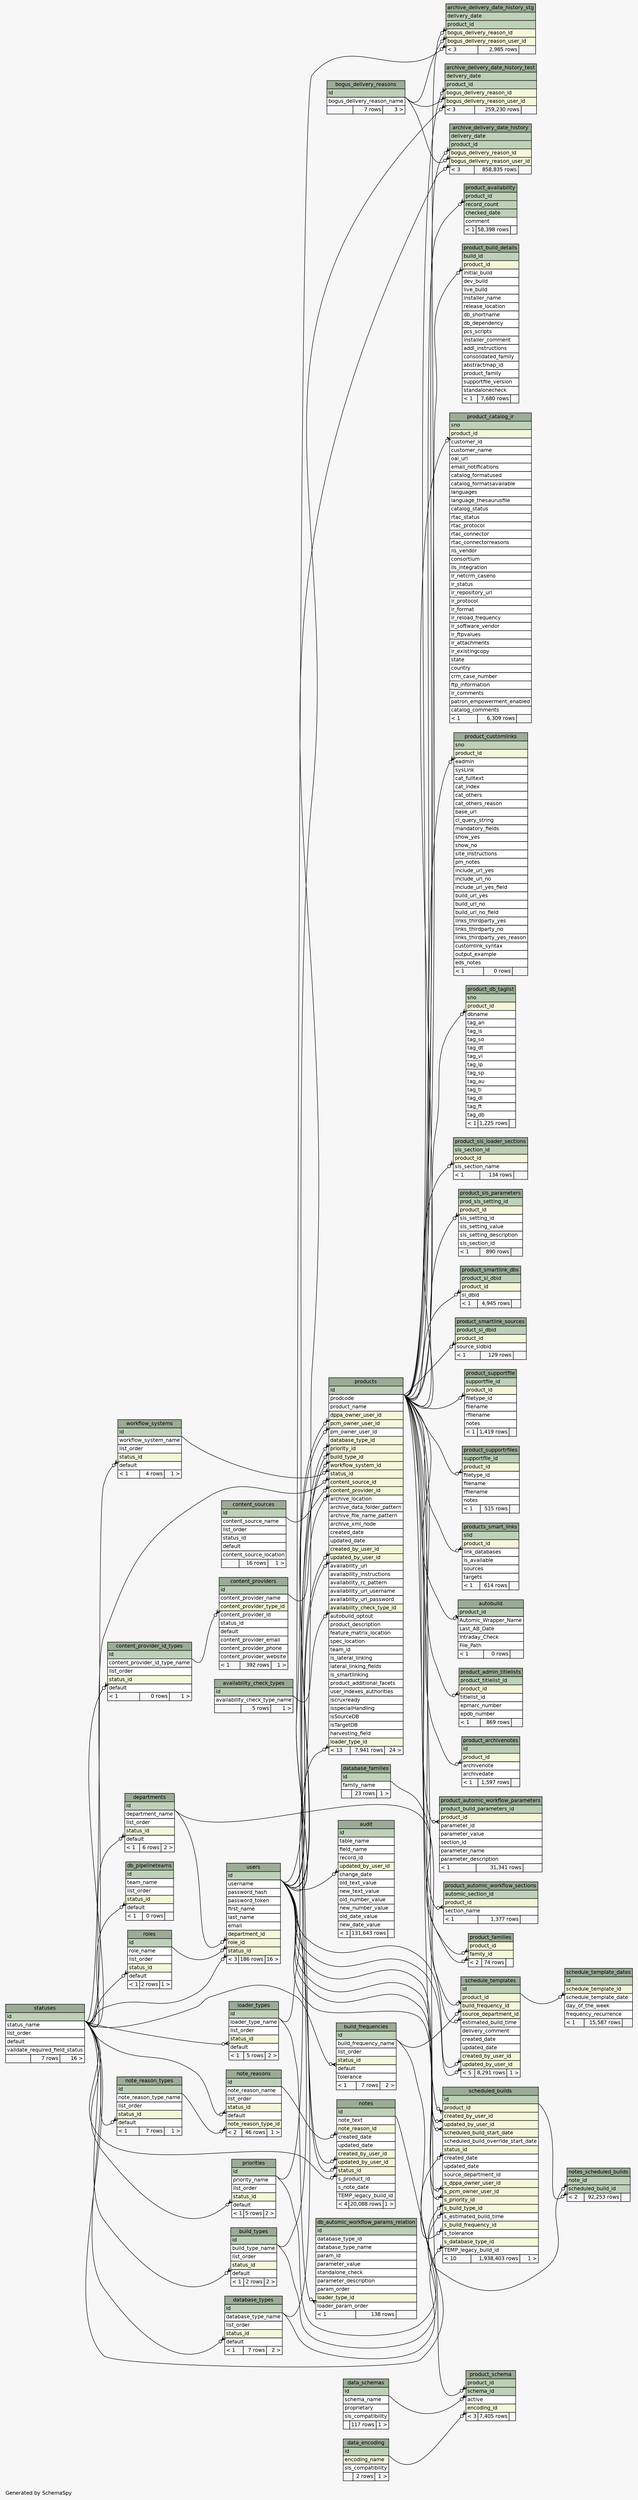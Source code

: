 // dot 2.2.1 on Windows 10 10.0
// SchemaSpy rev 590
digraph "largeRelationshipsDiagram" {
  graph [
    rankdir="RL"
    bgcolor="#f7f7f7"
    label="\nGenerated by SchemaSpy"
    labeljust="l"
    nodesep="0.18"
    ranksep="0.46"
    fontname="Helvetica"
    fontsize="11"
  ];
  node [
    fontname="Helvetica"
    fontsize="11"
    shape="plaintext"
  ];
  edge [
    arrowsize="0.8"
  ];
  "archive_delivery_date_history" [
    label=<
    <TABLE BORDER="0" CELLBORDER="1" CELLSPACING="0" BGCOLOR="#ffffff">
      <TR><TD COLSPAN="3" BGCOLOR="#9bab96" ALIGN="CENTER">archive_delivery_date_history</TD></TR>
      <TR><TD PORT="delivery_date" COLSPAN="3" BGCOLOR="#bed1b8" ALIGN="LEFT">delivery_date</TD></TR>
      <TR><TD PORT="product_id" COLSPAN="3" BGCOLOR="#bed1b8" ALIGN="LEFT">product_id</TD></TR>
      <TR><TD PORT="bogus_delivery_reason_id" COLSPAN="3" BGCOLOR="#f4f7da" ALIGN="LEFT">bogus_delivery_reason_id</TD></TR>
      <TR><TD PORT="bogus_delivery_reason_user_id" COLSPAN="3" BGCOLOR="#f4f7da" ALIGN="LEFT">bogus_delivery_reason_user_id</TD></TR>
      <TR><TD ALIGN="LEFT" BGCOLOR="#f7f7f7">&lt; 3</TD><TD ALIGN="RIGHT" BGCOLOR="#f7f7f7">858,835 rows</TD><TD ALIGN="RIGHT" BGCOLOR="#f7f7f7">  </TD></TR>
    </TABLE>>
    URL="tables/archive_delivery_date_history.html"
    tooltip="archive_delivery_date_history"
  ];
  "archive_delivery_date_history_stg" [
    label=<
    <TABLE BORDER="0" CELLBORDER="1" CELLSPACING="0" BGCOLOR="#ffffff">
      <TR><TD COLSPAN="3" BGCOLOR="#9bab96" ALIGN="CENTER">archive_delivery_date_history_stg</TD></TR>
      <TR><TD PORT="delivery_date" COLSPAN="3" BGCOLOR="#bed1b8" ALIGN="LEFT">delivery_date</TD></TR>
      <TR><TD PORT="product_id" COLSPAN="3" BGCOLOR="#bed1b8" ALIGN="LEFT">product_id</TD></TR>
      <TR><TD PORT="bogus_delivery_reason_id" COLSPAN="3" BGCOLOR="#f4f7da" ALIGN="LEFT">bogus_delivery_reason_id</TD></TR>
      <TR><TD PORT="bogus_delivery_reason_user_id" COLSPAN="3" BGCOLOR="#f4f7da" ALIGN="LEFT">bogus_delivery_reason_user_id</TD></TR>
      <TR><TD ALIGN="LEFT" BGCOLOR="#f7f7f7">&lt; 3</TD><TD ALIGN="RIGHT" BGCOLOR="#f7f7f7">2,985 rows</TD><TD ALIGN="RIGHT" BGCOLOR="#f7f7f7">  </TD></TR>
    </TABLE>>
    URL="tables/archive_delivery_date_history_stg.html"
    tooltip="archive_delivery_date_history_stg"
  ];
  "archive_delivery_date_history_test" [
    label=<
    <TABLE BORDER="0" CELLBORDER="1" CELLSPACING="0" BGCOLOR="#ffffff">
      <TR><TD COLSPAN="3" BGCOLOR="#9bab96" ALIGN="CENTER">archive_delivery_date_history_test</TD></TR>
      <TR><TD PORT="delivery_date" COLSPAN="3" BGCOLOR="#bed1b8" ALIGN="LEFT">delivery_date</TD></TR>
      <TR><TD PORT="product_id" COLSPAN="3" BGCOLOR="#bed1b8" ALIGN="LEFT">product_id</TD></TR>
      <TR><TD PORT="bogus_delivery_reason_id" COLSPAN="3" BGCOLOR="#f4f7da" ALIGN="LEFT">bogus_delivery_reason_id</TD></TR>
      <TR><TD PORT="bogus_delivery_reason_user_id" COLSPAN="3" BGCOLOR="#f4f7da" ALIGN="LEFT">bogus_delivery_reason_user_id</TD></TR>
      <TR><TD ALIGN="LEFT" BGCOLOR="#f7f7f7">&lt; 3</TD><TD ALIGN="RIGHT" BGCOLOR="#f7f7f7">259,230 rows</TD><TD ALIGN="RIGHT" BGCOLOR="#f7f7f7">  </TD></TR>
    </TABLE>>
    URL="tables/archive_delivery_date_history_test.html"
    tooltip="archive_delivery_date_history_test"
  ];
  "audit" [
    label=<
    <TABLE BORDER="0" CELLBORDER="1" CELLSPACING="0" BGCOLOR="#ffffff">
      <TR><TD COLSPAN="3" BGCOLOR="#9bab96" ALIGN="CENTER">audit</TD></TR>
      <TR><TD PORT="id" COLSPAN="3" BGCOLOR="#bed1b8" ALIGN="LEFT">id</TD></TR>
      <TR><TD PORT="table_name" COLSPAN="3" ALIGN="LEFT">table_name</TD></TR>
      <TR><TD PORT="field_name" COLSPAN="3" ALIGN="LEFT">field_name</TD></TR>
      <TR><TD PORT="record_id" COLSPAN="3" ALIGN="LEFT">record_id</TD></TR>
      <TR><TD PORT="updated_by_user_id" COLSPAN="3" BGCOLOR="#f4f7da" ALIGN="LEFT">updated_by_user_id</TD></TR>
      <TR><TD PORT="change_date" COLSPAN="3" ALIGN="LEFT">change_date</TD></TR>
      <TR><TD PORT="old_text_value" COLSPAN="3" ALIGN="LEFT">old_text_value</TD></TR>
      <TR><TD PORT="new_text_value" COLSPAN="3" ALIGN="LEFT">new_text_value</TD></TR>
      <TR><TD PORT="old_number_value" COLSPAN="3" ALIGN="LEFT">old_number_value</TD></TR>
      <TR><TD PORT="new_number_value" COLSPAN="3" ALIGN="LEFT">new_number_value</TD></TR>
      <TR><TD PORT="old_date_value" COLSPAN="3" ALIGN="LEFT">old_date_value</TD></TR>
      <TR><TD PORT="new_date_value" COLSPAN="3" ALIGN="LEFT">new_date_value</TD></TR>
      <TR><TD ALIGN="LEFT" BGCOLOR="#f7f7f7">&lt; 1</TD><TD ALIGN="RIGHT" BGCOLOR="#f7f7f7">131,643 rows</TD><TD ALIGN="RIGHT" BGCOLOR="#f7f7f7">  </TD></TR>
    </TABLE>>
    URL="tables/audit.html"
    tooltip="audit"
  ];
  "autobuild" [
    label=<
    <TABLE BORDER="0" CELLBORDER="1" CELLSPACING="0" BGCOLOR="#ffffff">
      <TR><TD COLSPAN="3" BGCOLOR="#9bab96" ALIGN="CENTER">autobuild</TD></TR>
      <TR><TD PORT="product_id" COLSPAN="3" BGCOLOR="#bed1b8" ALIGN="LEFT">product_id</TD></TR>
      <TR><TD PORT="Automic_Wrapper_Name" COLSPAN="3" ALIGN="LEFT">Automic_Wrapper_Name</TD></TR>
      <TR><TD PORT="Last_AB_Date" COLSPAN="3" ALIGN="LEFT">Last_AB_Date</TD></TR>
      <TR><TD PORT="Intraday_Check" COLSPAN="3" ALIGN="LEFT">Intraday_Check</TD></TR>
      <TR><TD PORT="File_Path" COLSPAN="3" ALIGN="LEFT">File_Path</TD></TR>
      <TR><TD ALIGN="LEFT" BGCOLOR="#f7f7f7">&lt; 1</TD><TD ALIGN="RIGHT" BGCOLOR="#f7f7f7">0 rows</TD><TD ALIGN="RIGHT" BGCOLOR="#f7f7f7">  </TD></TR>
    </TABLE>>
    URL="tables/autobuild.html"
    tooltip="autobuild"
  ];
  "availability_check_types" [
    label=<
    <TABLE BORDER="0" CELLBORDER="1" CELLSPACING="0" BGCOLOR="#ffffff">
      <TR><TD COLSPAN="3" BGCOLOR="#9bab96" ALIGN="CENTER">availability_check_types</TD></TR>
      <TR><TD PORT="id" COLSPAN="3" BGCOLOR="#bed1b8" ALIGN="LEFT">id</TD></TR>
      <TR><TD PORT="availability_check_type_name" COLSPAN="3" ALIGN="LEFT">availability_check_type_name</TD></TR>
      <TR><TD ALIGN="LEFT" BGCOLOR="#f7f7f7">  </TD><TD ALIGN="RIGHT" BGCOLOR="#f7f7f7">5 rows</TD><TD ALIGN="RIGHT" BGCOLOR="#f7f7f7">1 &gt;</TD></TR>
    </TABLE>>
    URL="tables/availability_check_types.html"
    tooltip="availability_check_types"
  ];
  "bogus_delivery_reasons" [
    label=<
    <TABLE BORDER="0" CELLBORDER="1" CELLSPACING="0" BGCOLOR="#ffffff">
      <TR><TD COLSPAN="3" BGCOLOR="#9bab96" ALIGN="CENTER">bogus_delivery_reasons</TD></TR>
      <TR><TD PORT="id" COLSPAN="3" BGCOLOR="#bed1b8" ALIGN="LEFT">id</TD></TR>
      <TR><TD PORT="bogus_delivery_reason_name" COLSPAN="3" ALIGN="LEFT">bogus_delivery_reason_name</TD></TR>
      <TR><TD ALIGN="LEFT" BGCOLOR="#f7f7f7">  </TD><TD ALIGN="RIGHT" BGCOLOR="#f7f7f7">7 rows</TD><TD ALIGN="RIGHT" BGCOLOR="#f7f7f7">3 &gt;</TD></TR>
    </TABLE>>
    URL="tables/bogus_delivery_reasons.html"
    tooltip="bogus_delivery_reasons"
  ];
  "build_frequencies" [
    label=<
    <TABLE BORDER="0" CELLBORDER="1" CELLSPACING="0" BGCOLOR="#ffffff">
      <TR><TD COLSPAN="3" BGCOLOR="#9bab96" ALIGN="CENTER">build_frequencies</TD></TR>
      <TR><TD PORT="id" COLSPAN="3" BGCOLOR="#bed1b8" ALIGN="LEFT">id</TD></TR>
      <TR><TD PORT="build_frequency_name" COLSPAN="3" ALIGN="LEFT">build_frequency_name</TD></TR>
      <TR><TD PORT="list_order" COLSPAN="3" ALIGN="LEFT">list_order</TD></TR>
      <TR><TD PORT="status_id" COLSPAN="3" BGCOLOR="#f4f7da" ALIGN="LEFT">status_id</TD></TR>
      <TR><TD PORT="default" COLSPAN="3" ALIGN="LEFT">default</TD></TR>
      <TR><TD PORT="tolerance" COLSPAN="3" ALIGN="LEFT">tolerance</TD></TR>
      <TR><TD ALIGN="LEFT" BGCOLOR="#f7f7f7">&lt; 1</TD><TD ALIGN="RIGHT" BGCOLOR="#f7f7f7">7 rows</TD><TD ALIGN="RIGHT" BGCOLOR="#f7f7f7">2 &gt;</TD></TR>
    </TABLE>>
    URL="tables/build_frequencies.html"
    tooltip="build_frequencies"
  ];
  "build_types" [
    label=<
    <TABLE BORDER="0" CELLBORDER="1" CELLSPACING="0" BGCOLOR="#ffffff">
      <TR><TD COLSPAN="3" BGCOLOR="#9bab96" ALIGN="CENTER">build_types</TD></TR>
      <TR><TD PORT="id" COLSPAN="3" BGCOLOR="#bed1b8" ALIGN="LEFT">id</TD></TR>
      <TR><TD PORT="build_type_name" COLSPAN="3" ALIGN="LEFT">build_type_name</TD></TR>
      <TR><TD PORT="list_order" COLSPAN="3" ALIGN="LEFT">list_order</TD></TR>
      <TR><TD PORT="status_id" COLSPAN="3" BGCOLOR="#f4f7da" ALIGN="LEFT">status_id</TD></TR>
      <TR><TD PORT="default" COLSPAN="3" ALIGN="LEFT">default</TD></TR>
      <TR><TD ALIGN="LEFT" BGCOLOR="#f7f7f7">&lt; 1</TD><TD ALIGN="RIGHT" BGCOLOR="#f7f7f7">2 rows</TD><TD ALIGN="RIGHT" BGCOLOR="#f7f7f7">2 &gt;</TD></TR>
    </TABLE>>
    URL="tables/build_types.html"
    tooltip="build_types"
  ];
  "content_provider_id_types" [
    label=<
    <TABLE BORDER="0" CELLBORDER="1" CELLSPACING="0" BGCOLOR="#ffffff">
      <TR><TD COLSPAN="3" BGCOLOR="#9bab96" ALIGN="CENTER">content_provider_id_types</TD></TR>
      <TR><TD PORT="id" COLSPAN="3" BGCOLOR="#bed1b8" ALIGN="LEFT">id</TD></TR>
      <TR><TD PORT="content_provider_id_type_name" COLSPAN="3" ALIGN="LEFT">content_provider_id_type_name</TD></TR>
      <TR><TD PORT="list_order" COLSPAN="3" ALIGN="LEFT">list_order</TD></TR>
      <TR><TD PORT="status_id" COLSPAN="3" BGCOLOR="#f4f7da" ALIGN="LEFT">status_id</TD></TR>
      <TR><TD PORT="default" COLSPAN="3" ALIGN="LEFT">default</TD></TR>
      <TR><TD ALIGN="LEFT" BGCOLOR="#f7f7f7">&lt; 1</TD><TD ALIGN="RIGHT" BGCOLOR="#f7f7f7">0 rows</TD><TD ALIGN="RIGHT" BGCOLOR="#f7f7f7">1 &gt;</TD></TR>
    </TABLE>>
    URL="tables/content_provider_id_types.html"
    tooltip="content_provider_id_types"
  ];
  "content_providers" [
    label=<
    <TABLE BORDER="0" CELLBORDER="1" CELLSPACING="0" BGCOLOR="#ffffff">
      <TR><TD COLSPAN="3" BGCOLOR="#9bab96" ALIGN="CENTER">content_providers</TD></TR>
      <TR><TD PORT="id" COLSPAN="3" BGCOLOR="#bed1b8" ALIGN="LEFT">id</TD></TR>
      <TR><TD PORT="content_provider_name" COLSPAN="3" ALIGN="LEFT">content_provider_name</TD></TR>
      <TR><TD PORT="content_provider_type_id" COLSPAN="3" BGCOLOR="#f4f7da" ALIGN="LEFT">content_provider_type_id</TD></TR>
      <TR><TD PORT="content_provider_id" COLSPAN="3" ALIGN="LEFT">content_provider_id</TD></TR>
      <TR><TD PORT="status_id" COLSPAN="3" ALIGN="LEFT">status_id</TD></TR>
      <TR><TD PORT="default" COLSPAN="3" ALIGN="LEFT">default</TD></TR>
      <TR><TD PORT="content_provider_email" COLSPAN="3" ALIGN="LEFT">content_provider_email</TD></TR>
      <TR><TD PORT="content_provider_phone" COLSPAN="3" ALIGN="LEFT">content_provider_phone</TD></TR>
      <TR><TD PORT="content_provider_website" COLSPAN="3" ALIGN="LEFT">content_provider_website</TD></TR>
      <TR><TD ALIGN="LEFT" BGCOLOR="#f7f7f7">&lt; 1</TD><TD ALIGN="RIGHT" BGCOLOR="#f7f7f7">392 rows</TD><TD ALIGN="RIGHT" BGCOLOR="#f7f7f7">1 &gt;</TD></TR>
    </TABLE>>
    URL="tables/content_providers.html"
    tooltip="content_providers"
  ];
  "content_sources" [
    label=<
    <TABLE BORDER="0" CELLBORDER="1" CELLSPACING="0" BGCOLOR="#ffffff">
      <TR><TD COLSPAN="3" BGCOLOR="#9bab96" ALIGN="CENTER">content_sources</TD></TR>
      <TR><TD PORT="id" COLSPAN="3" BGCOLOR="#bed1b8" ALIGN="LEFT">id</TD></TR>
      <TR><TD PORT="content_source_name" COLSPAN="3" ALIGN="LEFT">content_source_name</TD></TR>
      <TR><TD PORT="list_order" COLSPAN="3" ALIGN="LEFT">list_order</TD></TR>
      <TR><TD PORT="status_id" COLSPAN="3" ALIGN="LEFT">status_id</TD></TR>
      <TR><TD PORT="default" COLSPAN="3" ALIGN="LEFT">default</TD></TR>
      <TR><TD PORT="content_source_location" COLSPAN="3" ALIGN="LEFT">content_source_location</TD></TR>
      <TR><TD ALIGN="LEFT" BGCOLOR="#f7f7f7">  </TD><TD ALIGN="RIGHT" BGCOLOR="#f7f7f7">16 rows</TD><TD ALIGN="RIGHT" BGCOLOR="#f7f7f7">1 &gt;</TD></TR>
    </TABLE>>
    URL="tables/content_sources.html"
    tooltip="content_sources"
  ];
  "data_encoding" [
    label=<
    <TABLE BORDER="0" CELLBORDER="1" CELLSPACING="0" BGCOLOR="#ffffff">
      <TR><TD COLSPAN="3" BGCOLOR="#9bab96" ALIGN="CENTER">data_encoding</TD></TR>
      <TR><TD PORT="id" COLSPAN="3" BGCOLOR="#bed1b8" ALIGN="LEFT">id</TD></TR>
      <TR><TD PORT="encoding_name" COLSPAN="3" BGCOLOR="#f4f7da" ALIGN="LEFT">encoding_name</TD></TR>
      <TR><TD PORT="sls_compatibility" COLSPAN="3" ALIGN="LEFT">sls_compatibility</TD></TR>
      <TR><TD ALIGN="LEFT" BGCOLOR="#f7f7f7">  </TD><TD ALIGN="RIGHT" BGCOLOR="#f7f7f7">2 rows</TD><TD ALIGN="RIGHT" BGCOLOR="#f7f7f7">1 &gt;</TD></TR>
    </TABLE>>
    URL="tables/data_encoding.html"
    tooltip="data_encoding"
  ];
  "data_schemas" [
    label=<
    <TABLE BORDER="0" CELLBORDER="1" CELLSPACING="0" BGCOLOR="#ffffff">
      <TR><TD COLSPAN="3" BGCOLOR="#9bab96" ALIGN="CENTER">data_schemas</TD></TR>
      <TR><TD PORT="id" COLSPAN="3" BGCOLOR="#bed1b8" ALIGN="LEFT">id</TD></TR>
      <TR><TD PORT="schema_name" COLSPAN="3" ALIGN="LEFT">schema_name</TD></TR>
      <TR><TD PORT="proprietary" COLSPAN="3" ALIGN="LEFT">proprietary</TD></TR>
      <TR><TD PORT="sls_compatibility" COLSPAN="3" ALIGN="LEFT">sls_compatibility</TD></TR>
      <TR><TD ALIGN="LEFT" BGCOLOR="#f7f7f7">  </TD><TD ALIGN="RIGHT" BGCOLOR="#f7f7f7">117 rows</TD><TD ALIGN="RIGHT" BGCOLOR="#f7f7f7">1 &gt;</TD></TR>
    </TABLE>>
    URL="tables/data_schemas.html"
    tooltip="data_schemas"
  ];
  "database_families" [
    label=<
    <TABLE BORDER="0" CELLBORDER="1" CELLSPACING="0" BGCOLOR="#ffffff">
      <TR><TD COLSPAN="3" BGCOLOR="#9bab96" ALIGN="CENTER">database_families</TD></TR>
      <TR><TD PORT="id" COLSPAN="3" BGCOLOR="#bed1b8" ALIGN="LEFT">id</TD></TR>
      <TR><TD PORT="family_name" COLSPAN="3" ALIGN="LEFT">family_name</TD></TR>
      <TR><TD ALIGN="LEFT" BGCOLOR="#f7f7f7">  </TD><TD ALIGN="RIGHT" BGCOLOR="#f7f7f7">23 rows</TD><TD ALIGN="RIGHT" BGCOLOR="#f7f7f7">1 &gt;</TD></TR>
    </TABLE>>
    URL="tables/database_families.html"
    tooltip="database_families"
  ];
  "database_types" [
    label=<
    <TABLE BORDER="0" CELLBORDER="1" CELLSPACING="0" BGCOLOR="#ffffff">
      <TR><TD COLSPAN="3" BGCOLOR="#9bab96" ALIGN="CENTER">database_types</TD></TR>
      <TR><TD PORT="id" COLSPAN="3" BGCOLOR="#bed1b8" ALIGN="LEFT">id</TD></TR>
      <TR><TD PORT="database_type_name" COLSPAN="3" ALIGN="LEFT">database_type_name</TD></TR>
      <TR><TD PORT="list_order" COLSPAN="3" ALIGN="LEFT">list_order</TD></TR>
      <TR><TD PORT="status_id" COLSPAN="3" BGCOLOR="#f4f7da" ALIGN="LEFT">status_id</TD></TR>
      <TR><TD PORT="default" COLSPAN="3" ALIGN="LEFT">default</TD></TR>
      <TR><TD ALIGN="LEFT" BGCOLOR="#f7f7f7">&lt; 1</TD><TD ALIGN="RIGHT" BGCOLOR="#f7f7f7">7 rows</TD><TD ALIGN="RIGHT" BGCOLOR="#f7f7f7">2 &gt;</TD></TR>
    </TABLE>>
    URL="tables/database_types.html"
    tooltip="database_types"
  ];
  "db_automic_workflow_params_relation" [
    label=<
    <TABLE BORDER="0" CELLBORDER="1" CELLSPACING="0" BGCOLOR="#ffffff">
      <TR><TD COLSPAN="3" BGCOLOR="#9bab96" ALIGN="CENTER">db_automic_workflow_params_relation</TD></TR>
      <TR><TD PORT="id" COLSPAN="3" BGCOLOR="#bed1b8" ALIGN="LEFT">id</TD></TR>
      <TR><TD PORT="database_type_id" COLSPAN="3" ALIGN="LEFT">database_type_id</TD></TR>
      <TR><TD PORT="database_type_name" COLSPAN="3" ALIGN="LEFT">database_type_name</TD></TR>
      <TR><TD PORT="param_id" COLSPAN="3" ALIGN="LEFT">param_id</TD></TR>
      <TR><TD PORT="parameter_value" COLSPAN="3" ALIGN="LEFT">parameter_value</TD></TR>
      <TR><TD PORT="standalone_check" COLSPAN="3" ALIGN="LEFT">standalone_check</TD></TR>
      <TR><TD PORT="parameter_description" COLSPAN="3" ALIGN="LEFT">parameter_description</TD></TR>
      <TR><TD PORT="param_order" COLSPAN="3" ALIGN="LEFT">param_order</TD></TR>
      <TR><TD PORT="loader_type_id" COLSPAN="3" BGCOLOR="#f4f7da" ALIGN="LEFT">loader_type_id</TD></TR>
      <TR><TD PORT="loader_param_order" COLSPAN="3" ALIGN="LEFT">loader_param_order</TD></TR>
      <TR><TD ALIGN="LEFT" BGCOLOR="#f7f7f7">&lt; 1</TD><TD ALIGN="RIGHT" BGCOLOR="#f7f7f7">138 rows</TD><TD ALIGN="RIGHT" BGCOLOR="#f7f7f7">  </TD></TR>
    </TABLE>>
    URL="tables/db_automic_workflow_params_relation.html"
    tooltip="db_automic_workflow_params_relation"
  ];
  "db_pipelineteams" [
    label=<
    <TABLE BORDER="0" CELLBORDER="1" CELLSPACING="0" BGCOLOR="#ffffff">
      <TR><TD COLSPAN="3" BGCOLOR="#9bab96" ALIGN="CENTER">db_pipelineteams</TD></TR>
      <TR><TD PORT="id" COLSPAN="3" BGCOLOR="#bed1b8" ALIGN="LEFT">id</TD></TR>
      <TR><TD PORT="team_name" COLSPAN="3" ALIGN="LEFT">team_name</TD></TR>
      <TR><TD PORT="list_order" COLSPAN="3" ALIGN="LEFT">list_order</TD></TR>
      <TR><TD PORT="status_id" COLSPAN="3" BGCOLOR="#f4f7da" ALIGN="LEFT">status_id</TD></TR>
      <TR><TD PORT="default" COLSPAN="3" ALIGN="LEFT">default</TD></TR>
      <TR><TD ALIGN="LEFT" BGCOLOR="#f7f7f7">&lt; 1</TD><TD ALIGN="RIGHT" BGCOLOR="#f7f7f7">0 rows</TD><TD ALIGN="RIGHT" BGCOLOR="#f7f7f7">  </TD></TR>
    </TABLE>>
    URL="tables/db_pipelineteams.html"
    tooltip="db_pipelineteams"
  ];
  "departments" [
    label=<
    <TABLE BORDER="0" CELLBORDER="1" CELLSPACING="0" BGCOLOR="#ffffff">
      <TR><TD COLSPAN="3" BGCOLOR="#9bab96" ALIGN="CENTER">departments</TD></TR>
      <TR><TD PORT="id" COLSPAN="3" BGCOLOR="#bed1b8" ALIGN="LEFT">id</TD></TR>
      <TR><TD PORT="department_name" COLSPAN="3" ALIGN="LEFT">department_name</TD></TR>
      <TR><TD PORT="list_order" COLSPAN="3" ALIGN="LEFT">list_order</TD></TR>
      <TR><TD PORT="status_id" COLSPAN="3" BGCOLOR="#f4f7da" ALIGN="LEFT">status_id</TD></TR>
      <TR><TD PORT="default" COLSPAN="3" ALIGN="LEFT">default</TD></TR>
      <TR><TD ALIGN="LEFT" BGCOLOR="#f7f7f7">&lt; 1</TD><TD ALIGN="RIGHT" BGCOLOR="#f7f7f7">6 rows</TD><TD ALIGN="RIGHT" BGCOLOR="#f7f7f7">2 &gt;</TD></TR>
    </TABLE>>
    URL="tables/departments.html"
    tooltip="departments"
  ];
  "loader_types" [
    label=<
    <TABLE BORDER="0" CELLBORDER="1" CELLSPACING="0" BGCOLOR="#ffffff">
      <TR><TD COLSPAN="3" BGCOLOR="#9bab96" ALIGN="CENTER">loader_types</TD></TR>
      <TR><TD PORT="id" COLSPAN="3" BGCOLOR="#bed1b8" ALIGN="LEFT">id</TD></TR>
      <TR><TD PORT="loader_type_name" COLSPAN="3" ALIGN="LEFT">loader_type_name</TD></TR>
      <TR><TD PORT="list_order" COLSPAN="3" ALIGN="LEFT">list_order</TD></TR>
      <TR><TD PORT="status_id" COLSPAN="3" BGCOLOR="#f4f7da" ALIGN="LEFT">status_id</TD></TR>
      <TR><TD PORT="default" COLSPAN="3" ALIGN="LEFT">default</TD></TR>
      <TR><TD ALIGN="LEFT" BGCOLOR="#f7f7f7">&lt; 1</TD><TD ALIGN="RIGHT" BGCOLOR="#f7f7f7">5 rows</TD><TD ALIGN="RIGHT" BGCOLOR="#f7f7f7">2 &gt;</TD></TR>
    </TABLE>>
    URL="tables/loader_types.html"
    tooltip="loader_types"
  ];
  "note_reason_types" [
    label=<
    <TABLE BORDER="0" CELLBORDER="1" CELLSPACING="0" BGCOLOR="#ffffff">
      <TR><TD COLSPAN="3" BGCOLOR="#9bab96" ALIGN="CENTER">note_reason_types</TD></TR>
      <TR><TD PORT="id" COLSPAN="3" BGCOLOR="#bed1b8" ALIGN="LEFT">id</TD></TR>
      <TR><TD PORT="note_reason_type_name" COLSPAN="3" ALIGN="LEFT">note_reason_type_name</TD></TR>
      <TR><TD PORT="list_order" COLSPAN="3" ALIGN="LEFT">list_order</TD></TR>
      <TR><TD PORT="status_id" COLSPAN="3" BGCOLOR="#f4f7da" ALIGN="LEFT">status_id</TD></TR>
      <TR><TD PORT="default" COLSPAN="3" ALIGN="LEFT">default</TD></TR>
      <TR><TD ALIGN="LEFT" BGCOLOR="#f7f7f7">&lt; 1</TD><TD ALIGN="RIGHT" BGCOLOR="#f7f7f7">7 rows</TD><TD ALIGN="RIGHT" BGCOLOR="#f7f7f7">1 &gt;</TD></TR>
    </TABLE>>
    URL="tables/note_reason_types.html"
    tooltip="note_reason_types"
  ];
  "note_reasons" [
    label=<
    <TABLE BORDER="0" CELLBORDER="1" CELLSPACING="0" BGCOLOR="#ffffff">
      <TR><TD COLSPAN="3" BGCOLOR="#9bab96" ALIGN="CENTER">note_reasons</TD></TR>
      <TR><TD PORT="id" COLSPAN="3" BGCOLOR="#bed1b8" ALIGN="LEFT">id</TD></TR>
      <TR><TD PORT="note_reason_name" COLSPAN="3" ALIGN="LEFT">note_reason_name</TD></TR>
      <TR><TD PORT="list_order" COLSPAN="3" ALIGN="LEFT">list_order</TD></TR>
      <TR><TD PORT="status_id" COLSPAN="3" BGCOLOR="#f4f7da" ALIGN="LEFT">status_id</TD></TR>
      <TR><TD PORT="default" COLSPAN="3" ALIGN="LEFT">default</TD></TR>
      <TR><TD PORT="note_reason_type_id" COLSPAN="3" BGCOLOR="#f4f7da" ALIGN="LEFT">note_reason_type_id</TD></TR>
      <TR><TD ALIGN="LEFT" BGCOLOR="#f7f7f7">&lt; 2</TD><TD ALIGN="RIGHT" BGCOLOR="#f7f7f7">46 rows</TD><TD ALIGN="RIGHT" BGCOLOR="#f7f7f7">1 &gt;</TD></TR>
    </TABLE>>
    URL="tables/note_reasons.html"
    tooltip="note_reasons"
  ];
  "notes" [
    label=<
    <TABLE BORDER="0" CELLBORDER="1" CELLSPACING="0" BGCOLOR="#ffffff">
      <TR><TD COLSPAN="3" BGCOLOR="#9bab96" ALIGN="CENTER">notes</TD></TR>
      <TR><TD PORT="id" COLSPAN="3" BGCOLOR="#bed1b8" ALIGN="LEFT">id</TD></TR>
      <TR><TD PORT="note_text" COLSPAN="3" ALIGN="LEFT">note_text</TD></TR>
      <TR><TD PORT="note_reason_id" COLSPAN="3" BGCOLOR="#f4f7da" ALIGN="LEFT">note_reason_id</TD></TR>
      <TR><TD PORT="created_date" COLSPAN="3" ALIGN="LEFT">created_date</TD></TR>
      <TR><TD PORT="updated_date" COLSPAN="3" ALIGN="LEFT">updated_date</TD></TR>
      <TR><TD PORT="created_by_user_id" COLSPAN="3" BGCOLOR="#f4f7da" ALIGN="LEFT">created_by_user_id</TD></TR>
      <TR><TD PORT="updated_by_user_id" COLSPAN="3" BGCOLOR="#f4f7da" ALIGN="LEFT">updated_by_user_id</TD></TR>
      <TR><TD PORT="status_id" COLSPAN="3" BGCOLOR="#f4f7da" ALIGN="LEFT">status_id</TD></TR>
      <TR><TD PORT="s_product_id" COLSPAN="3" ALIGN="LEFT">s_product_id</TD></TR>
      <TR><TD PORT="s_note_date" COLSPAN="3" ALIGN="LEFT">s_note_date</TD></TR>
      <TR><TD PORT="TEMP_legacy_build_id" COLSPAN="3" ALIGN="LEFT">TEMP_legacy_build_id</TD></TR>
      <TR><TD ALIGN="LEFT" BGCOLOR="#f7f7f7">&lt; 4</TD><TD ALIGN="RIGHT" BGCOLOR="#f7f7f7">20,088 rows</TD><TD ALIGN="RIGHT" BGCOLOR="#f7f7f7">1 &gt;</TD></TR>
    </TABLE>>
    URL="tables/notes.html"
    tooltip="notes"
  ];
  "notes_scheduled_builds" [
    label=<
    <TABLE BORDER="0" CELLBORDER="1" CELLSPACING="0" BGCOLOR="#ffffff">
      <TR><TD COLSPAN="3" BGCOLOR="#9bab96" ALIGN="CENTER">notes_scheduled_builds</TD></TR>
      <TR><TD PORT="note_id" COLSPAN="3" BGCOLOR="#bed1b8" ALIGN="LEFT">note_id</TD></TR>
      <TR><TD PORT="scheduled_build_id" COLSPAN="3" BGCOLOR="#bed1b8" ALIGN="LEFT">scheduled_build_id</TD></TR>
      <TR><TD ALIGN="LEFT" BGCOLOR="#f7f7f7">&lt; 2</TD><TD ALIGN="RIGHT" BGCOLOR="#f7f7f7">92,253 rows</TD><TD ALIGN="RIGHT" BGCOLOR="#f7f7f7">  </TD></TR>
    </TABLE>>
    URL="tables/notes_scheduled_builds.html"
    tooltip="notes_scheduled_builds"
  ];
  "priorities" [
    label=<
    <TABLE BORDER="0" CELLBORDER="1" CELLSPACING="0" BGCOLOR="#ffffff">
      <TR><TD COLSPAN="3" BGCOLOR="#9bab96" ALIGN="CENTER">priorities</TD></TR>
      <TR><TD PORT="id" COLSPAN="3" BGCOLOR="#bed1b8" ALIGN="LEFT">id</TD></TR>
      <TR><TD PORT="priority_name" COLSPAN="3" ALIGN="LEFT">priority_name</TD></TR>
      <TR><TD PORT="list_order" COLSPAN="3" ALIGN="LEFT">list_order</TD></TR>
      <TR><TD PORT="status_id" COLSPAN="3" BGCOLOR="#f4f7da" ALIGN="LEFT">status_id</TD></TR>
      <TR><TD PORT="default" COLSPAN="3" ALIGN="LEFT">default</TD></TR>
      <TR><TD ALIGN="LEFT" BGCOLOR="#f7f7f7">&lt; 1</TD><TD ALIGN="RIGHT" BGCOLOR="#f7f7f7">5 rows</TD><TD ALIGN="RIGHT" BGCOLOR="#f7f7f7">2 &gt;</TD></TR>
    </TABLE>>
    URL="tables/priorities.html"
    tooltip="priorities"
  ];
  "product_admin_titlelists" [
    label=<
    <TABLE BORDER="0" CELLBORDER="1" CELLSPACING="0" BGCOLOR="#ffffff">
      <TR><TD COLSPAN="3" BGCOLOR="#9bab96" ALIGN="CENTER">product_admin_titlelists</TD></TR>
      <TR><TD PORT="product_titlelist_id" COLSPAN="3" BGCOLOR="#bed1b8" ALIGN="LEFT">product_titlelist_id</TD></TR>
      <TR><TD PORT="product_id" COLSPAN="3" BGCOLOR="#f4f7da" ALIGN="LEFT">product_id</TD></TR>
      <TR><TD PORT="titlelist_id" COLSPAN="3" ALIGN="LEFT">titlelist_id</TD></TR>
      <TR><TD PORT="epmarc_number" COLSPAN="3" ALIGN="LEFT">epmarc_number</TD></TR>
      <TR><TD PORT="epdb_number" COLSPAN="3" ALIGN="LEFT">epdb_number</TD></TR>
      <TR><TD ALIGN="LEFT" BGCOLOR="#f7f7f7">&lt; 1</TD><TD ALIGN="RIGHT" BGCOLOR="#f7f7f7">869 rows</TD><TD ALIGN="RIGHT" BGCOLOR="#f7f7f7">  </TD></TR>
    </TABLE>>
    URL="tables/product_admin_titlelists.html"
    tooltip="product_admin_titlelists"
  ];
  "product_archivenotes" [
    label=<
    <TABLE BORDER="0" CELLBORDER="1" CELLSPACING="0" BGCOLOR="#ffffff">
      <TR><TD COLSPAN="3" BGCOLOR="#9bab96" ALIGN="CENTER">product_archivenotes</TD></TR>
      <TR><TD PORT="id" COLSPAN="3" BGCOLOR="#bed1b8" ALIGN="LEFT">id</TD></TR>
      <TR><TD PORT="product_id" COLSPAN="3" BGCOLOR="#f4f7da" ALIGN="LEFT">product_id</TD></TR>
      <TR><TD PORT="archivenote" COLSPAN="3" ALIGN="LEFT">archivenote</TD></TR>
      <TR><TD PORT="archivedate" COLSPAN="3" ALIGN="LEFT">archivedate</TD></TR>
      <TR><TD ALIGN="LEFT" BGCOLOR="#f7f7f7">&lt; 1</TD><TD ALIGN="RIGHT" BGCOLOR="#f7f7f7">1,597 rows</TD><TD ALIGN="RIGHT" BGCOLOR="#f7f7f7">  </TD></TR>
    </TABLE>>
    URL="tables/product_archivenotes.html"
    tooltip="product_archivenotes"
  ];
  "product_automic_workflow_parameters" [
    label=<
    <TABLE BORDER="0" CELLBORDER="1" CELLSPACING="0" BGCOLOR="#ffffff">
      <TR><TD COLSPAN="3" BGCOLOR="#9bab96" ALIGN="CENTER">product_automic_workflow_parameters</TD></TR>
      <TR><TD PORT="product_build_parameters_id" COLSPAN="3" BGCOLOR="#bed1b8" ALIGN="LEFT">product_build_parameters_id</TD></TR>
      <TR><TD PORT="product_id" COLSPAN="3" BGCOLOR="#f4f7da" ALIGN="LEFT">product_id</TD></TR>
      <TR><TD PORT="parameter_id" COLSPAN="3" ALIGN="LEFT">parameter_id</TD></TR>
      <TR><TD PORT="parameter_value" COLSPAN="3" ALIGN="LEFT">parameter_value</TD></TR>
      <TR><TD PORT="section_id" COLSPAN="3" ALIGN="LEFT">section_id</TD></TR>
      <TR><TD PORT="parameter_name" COLSPAN="3" ALIGN="LEFT">parameter_name</TD></TR>
      <TR><TD PORT="parameter_description" COLSPAN="3" ALIGN="LEFT">parameter_description</TD></TR>
      <TR><TD ALIGN="LEFT" BGCOLOR="#f7f7f7">&lt; 1</TD><TD ALIGN="RIGHT" BGCOLOR="#f7f7f7">31,341 rows</TD><TD ALIGN="RIGHT" BGCOLOR="#f7f7f7">  </TD></TR>
    </TABLE>>
    URL="tables/product_automic_workflow_parameters.html"
    tooltip="product_automic_workflow_parameters"
  ];
  "product_automic_workflow_sections" [
    label=<
    <TABLE BORDER="0" CELLBORDER="1" CELLSPACING="0" BGCOLOR="#ffffff">
      <TR><TD COLSPAN="3" BGCOLOR="#9bab96" ALIGN="CENTER">product_automic_workflow_sections</TD></TR>
      <TR><TD PORT="automic_section_id" COLSPAN="3" BGCOLOR="#bed1b8" ALIGN="LEFT">automic_section_id</TD></TR>
      <TR><TD PORT="product_id" COLSPAN="3" BGCOLOR="#f4f7da" ALIGN="LEFT">product_id</TD></TR>
      <TR><TD PORT="section_name" COLSPAN="3" ALIGN="LEFT">section_name</TD></TR>
      <TR><TD ALIGN="LEFT" BGCOLOR="#f7f7f7">&lt; 1</TD><TD ALIGN="RIGHT" BGCOLOR="#f7f7f7">1,377 rows</TD><TD ALIGN="RIGHT" BGCOLOR="#f7f7f7">  </TD></TR>
    </TABLE>>
    URL="tables/product_automic_workflow_sections.html"
    tooltip="product_automic_workflow_sections"
  ];
  "product_availability" [
    label=<
    <TABLE BORDER="0" CELLBORDER="1" CELLSPACING="0" BGCOLOR="#ffffff">
      <TR><TD COLSPAN="3" BGCOLOR="#9bab96" ALIGN="CENTER">product_availability</TD></TR>
      <TR><TD PORT="product_id" COLSPAN="3" BGCOLOR="#bed1b8" ALIGN="LEFT">product_id</TD></TR>
      <TR><TD PORT="record_count" COLSPAN="3" BGCOLOR="#bed1b8" ALIGN="LEFT">record_count</TD></TR>
      <TR><TD PORT="checked_date" COLSPAN="3" BGCOLOR="#bed1b8" ALIGN="LEFT">checked_date</TD></TR>
      <TR><TD PORT="comment" COLSPAN="3" ALIGN="LEFT">comment</TD></TR>
      <TR><TD ALIGN="LEFT" BGCOLOR="#f7f7f7">&lt; 1</TD><TD ALIGN="RIGHT" BGCOLOR="#f7f7f7">58,398 rows</TD><TD ALIGN="RIGHT" BGCOLOR="#f7f7f7">  </TD></TR>
    </TABLE>>
    URL="tables/product_availability.html"
    tooltip="product_availability"
  ];
  "product_build_details" [
    label=<
    <TABLE BORDER="0" CELLBORDER="1" CELLSPACING="0" BGCOLOR="#ffffff">
      <TR><TD COLSPAN="3" BGCOLOR="#9bab96" ALIGN="CENTER">product_build_details</TD></TR>
      <TR><TD PORT="build_id" COLSPAN="3" BGCOLOR="#bed1b8" ALIGN="LEFT">build_id</TD></TR>
      <TR><TD PORT="product_id" COLSPAN="3" BGCOLOR="#f4f7da" ALIGN="LEFT">product_id</TD></TR>
      <TR><TD PORT="initial_build" COLSPAN="3" ALIGN="LEFT">initial_build</TD></TR>
      <TR><TD PORT="dev_build" COLSPAN="3" ALIGN="LEFT">dev_build</TD></TR>
      <TR><TD PORT="live_build" COLSPAN="3" ALIGN="LEFT">live_build</TD></TR>
      <TR><TD PORT="installer_name" COLSPAN="3" ALIGN="LEFT">installer_name</TD></TR>
      <TR><TD PORT="release_location" COLSPAN="3" ALIGN="LEFT">release_location</TD></TR>
      <TR><TD PORT="db_shortname" COLSPAN="3" ALIGN="LEFT">db_shortname</TD></TR>
      <TR><TD PORT="db_dependency" COLSPAN="3" ALIGN="LEFT">db_dependency</TD></TR>
      <TR><TD PORT="pcs_scripts" COLSPAN="3" ALIGN="LEFT">pcs_scripts</TD></TR>
      <TR><TD PORT="installer_comment" COLSPAN="3" ALIGN="LEFT">installer_comment</TD></TR>
      <TR><TD PORT="addl_instructions" COLSPAN="3" ALIGN="LEFT">addl_instructions</TD></TR>
      <TR><TD PORT="consolidated_family" COLSPAN="3" ALIGN="LEFT">consolidated_family</TD></TR>
      <TR><TD PORT="abstractmap_id" COLSPAN="3" ALIGN="LEFT">abstractmap_id</TD></TR>
      <TR><TD PORT="product_family" COLSPAN="3" ALIGN="LEFT">product_family</TD></TR>
      <TR><TD PORT="supportfile_version" COLSPAN="3" ALIGN="LEFT">supportfile_version</TD></TR>
      <TR><TD PORT="standalonecheck" COLSPAN="3" ALIGN="LEFT">standalonecheck</TD></TR>
      <TR><TD ALIGN="LEFT" BGCOLOR="#f7f7f7">&lt; 1</TD><TD ALIGN="RIGHT" BGCOLOR="#f7f7f7">7,680 rows</TD><TD ALIGN="RIGHT" BGCOLOR="#f7f7f7">  </TD></TR>
    </TABLE>>
    URL="tables/product_build_details.html"
    tooltip="product_build_details"
  ];
  "product_catalog_ir" [
    label=<
    <TABLE BORDER="0" CELLBORDER="1" CELLSPACING="0" BGCOLOR="#ffffff">
      <TR><TD COLSPAN="3" BGCOLOR="#9bab96" ALIGN="CENTER">product_catalog_ir</TD></TR>
      <TR><TD PORT="sno" COLSPAN="3" BGCOLOR="#bed1b8" ALIGN="LEFT">sno</TD></TR>
      <TR><TD PORT="product_id" COLSPAN="3" BGCOLOR="#f4f7da" ALIGN="LEFT">product_id</TD></TR>
      <TR><TD PORT="customer_id" COLSPAN="3" ALIGN="LEFT">customer_id</TD></TR>
      <TR><TD PORT="customer_name" COLSPAN="3" ALIGN="LEFT">customer_name</TD></TR>
      <TR><TD PORT="oai_url" COLSPAN="3" ALIGN="LEFT">oai_url</TD></TR>
      <TR><TD PORT="email_notifications" COLSPAN="3" ALIGN="LEFT">email_notifications</TD></TR>
      <TR><TD PORT="catalog_formatused" COLSPAN="3" ALIGN="LEFT">catalog_formatused</TD></TR>
      <TR><TD PORT="catalog_formatsavailable" COLSPAN="3" ALIGN="LEFT">catalog_formatsavailable</TD></TR>
      <TR><TD PORT="languages" COLSPAN="3" ALIGN="LEFT">languages</TD></TR>
      <TR><TD PORT="language_thesaurusfile" COLSPAN="3" ALIGN="LEFT">language_thesaurusfile</TD></TR>
      <TR><TD PORT="catalog_status" COLSPAN="3" ALIGN="LEFT">catalog_status</TD></TR>
      <TR><TD PORT="rtac_status" COLSPAN="3" ALIGN="LEFT">rtac_status</TD></TR>
      <TR><TD PORT="rtac_protocol" COLSPAN="3" ALIGN="LEFT">rtac_protocol</TD></TR>
      <TR><TD PORT="rtac_connector" COLSPAN="3" ALIGN="LEFT">rtac_connector</TD></TR>
      <TR><TD PORT="rtac_connectorreasons" COLSPAN="3" ALIGN="LEFT">rtac_connectorreasons</TD></TR>
      <TR><TD PORT="ils_vendor" COLSPAN="3" ALIGN="LEFT">ils_vendor</TD></TR>
      <TR><TD PORT="consortium" COLSPAN="3" ALIGN="LEFT">consortium</TD></TR>
      <TR><TD PORT="ils_integration" COLSPAN="3" ALIGN="LEFT">ils_integration</TD></TR>
      <TR><TD PORT="ir_netcrm_caseno" COLSPAN="3" ALIGN="LEFT">ir_netcrm_caseno</TD></TR>
      <TR><TD PORT="ir_status" COLSPAN="3" ALIGN="LEFT">ir_status</TD></TR>
      <TR><TD PORT="ir_repository_url" COLSPAN="3" ALIGN="LEFT">ir_repository_url</TD></TR>
      <TR><TD PORT="ir_protocol" COLSPAN="3" ALIGN="LEFT">ir_protocol</TD></TR>
      <TR><TD PORT="ir_format" COLSPAN="3" ALIGN="LEFT">ir_format</TD></TR>
      <TR><TD PORT="ir_reload_frequency" COLSPAN="3" ALIGN="LEFT">ir_reload_frequency</TD></TR>
      <TR><TD PORT="ir_software_vendor" COLSPAN="3" ALIGN="LEFT">ir_software_vendor</TD></TR>
      <TR><TD PORT="ir_ftpvalues" COLSPAN="3" ALIGN="LEFT">ir_ftpvalues</TD></TR>
      <TR><TD PORT="ir_attachments" COLSPAN="3" ALIGN="LEFT">ir_attachments</TD></TR>
      <TR><TD PORT="ir_existingcopy" COLSPAN="3" ALIGN="LEFT">ir_existingcopy</TD></TR>
      <TR><TD PORT="state" COLSPAN="3" ALIGN="LEFT">state</TD></TR>
      <TR><TD PORT="country" COLSPAN="3" ALIGN="LEFT">country</TD></TR>
      <TR><TD PORT="crm_case_number" COLSPAN="3" ALIGN="LEFT">crm_case_number</TD></TR>
      <TR><TD PORT="ftp_information" COLSPAN="3" ALIGN="LEFT">ftp_information</TD></TR>
      <TR><TD PORT="ir_comments" COLSPAN="3" ALIGN="LEFT">ir_comments</TD></TR>
      <TR><TD PORT="patron_empowerment_enabled" COLSPAN="3" ALIGN="LEFT">patron_empowerment_enabled</TD></TR>
      <TR><TD PORT="catalog_comments" COLSPAN="3" ALIGN="LEFT">catalog_comments</TD></TR>
      <TR><TD ALIGN="LEFT" BGCOLOR="#f7f7f7">&lt; 1</TD><TD ALIGN="RIGHT" BGCOLOR="#f7f7f7">6,309 rows</TD><TD ALIGN="RIGHT" BGCOLOR="#f7f7f7">  </TD></TR>
    </TABLE>>
    URL="tables/product_catalog_ir.html"
    tooltip="product_catalog_ir"
  ];
  "product_customlinks" [
    label=<
    <TABLE BORDER="0" CELLBORDER="1" CELLSPACING="0" BGCOLOR="#ffffff">
      <TR><TD COLSPAN="3" BGCOLOR="#9bab96" ALIGN="CENTER">product_customlinks</TD></TR>
      <TR><TD PORT="sno" COLSPAN="3" BGCOLOR="#bed1b8" ALIGN="LEFT">sno</TD></TR>
      <TR><TD PORT="product_id" COLSPAN="3" BGCOLOR="#f4f7da" ALIGN="LEFT">product_id</TD></TR>
      <TR><TD PORT="eadmin" COLSPAN="3" ALIGN="LEFT">eadmin</TD></TR>
      <TR><TD PORT="sysLink" COLSPAN="3" ALIGN="LEFT">sysLink</TD></TR>
      <TR><TD PORT="cat_fulltext" COLSPAN="3" ALIGN="LEFT">cat_fulltext</TD></TR>
      <TR><TD PORT="cat_index" COLSPAN="3" ALIGN="LEFT">cat_index</TD></TR>
      <TR><TD PORT="cat_others" COLSPAN="3" ALIGN="LEFT">cat_others</TD></TR>
      <TR><TD PORT="cat_others_reason" COLSPAN="3" ALIGN="LEFT">cat_others_reason</TD></TR>
      <TR><TD PORT="base_url" COLSPAN="3" ALIGN="LEFT">base_url</TD></TR>
      <TR><TD PORT="cl_query_string" COLSPAN="3" ALIGN="LEFT">cl_query_string</TD></TR>
      <TR><TD PORT="mandatory_fields" COLSPAN="3" ALIGN="LEFT">mandatory_fields</TD></TR>
      <TR><TD PORT="show_yes" COLSPAN="3" ALIGN="LEFT">show_yes</TD></TR>
      <TR><TD PORT="show_no" COLSPAN="3" ALIGN="LEFT">show_no</TD></TR>
      <TR><TD PORT="site_instructions" COLSPAN="3" ALIGN="LEFT">site_instructions</TD></TR>
      <TR><TD PORT="pm_notes" COLSPAN="3" ALIGN="LEFT">pm_notes</TD></TR>
      <TR><TD PORT="include_url_yes" COLSPAN="3" ALIGN="LEFT">include_url_yes</TD></TR>
      <TR><TD PORT="include_url_no" COLSPAN="3" ALIGN="LEFT">include_url_no</TD></TR>
      <TR><TD PORT="include_url_yes_field" COLSPAN="3" ALIGN="LEFT">include_url_yes_field</TD></TR>
      <TR><TD PORT="build_url_yes" COLSPAN="3" ALIGN="LEFT">build_url_yes</TD></TR>
      <TR><TD PORT="build_url_no" COLSPAN="3" ALIGN="LEFT">build_url_no</TD></TR>
      <TR><TD PORT="build_url_no_field" COLSPAN="3" ALIGN="LEFT">build_url_no_field</TD></TR>
      <TR><TD PORT="links_thirdparty_yes" COLSPAN="3" ALIGN="LEFT">links_thirdparty_yes</TD></TR>
      <TR><TD PORT="links_thirdparty_no" COLSPAN="3" ALIGN="LEFT">links_thirdparty_no</TD></TR>
      <TR><TD PORT="links_thirdparty_yes_reason" COLSPAN="3" ALIGN="LEFT">links_thirdparty_yes_reason</TD></TR>
      <TR><TD PORT="customlink_syntax" COLSPAN="3" ALIGN="LEFT">customlink_syntax</TD></TR>
      <TR><TD PORT="output_example" COLSPAN="3" ALIGN="LEFT">output_example</TD></TR>
      <TR><TD PORT="eds_notes" COLSPAN="3" ALIGN="LEFT">eds_notes</TD></TR>
      <TR><TD ALIGN="LEFT" BGCOLOR="#f7f7f7">&lt; 1</TD><TD ALIGN="RIGHT" BGCOLOR="#f7f7f7">0 rows</TD><TD ALIGN="RIGHT" BGCOLOR="#f7f7f7">  </TD></TR>
    </TABLE>>
    URL="tables/product_customlinks.html"
    tooltip="product_customlinks"
  ];
  "product_db_taglist" [
    label=<
    <TABLE BORDER="0" CELLBORDER="1" CELLSPACING="0" BGCOLOR="#ffffff">
      <TR><TD COLSPAN="3" BGCOLOR="#9bab96" ALIGN="CENTER">product_db_taglist</TD></TR>
      <TR><TD PORT="sno" COLSPAN="3" BGCOLOR="#bed1b8" ALIGN="LEFT">sno</TD></TR>
      <TR><TD PORT="product_id" COLSPAN="3" BGCOLOR="#f4f7da" ALIGN="LEFT">product_id</TD></TR>
      <TR><TD PORT="dbname" COLSPAN="3" ALIGN="LEFT">dbname</TD></TR>
      <TR><TD PORT="tag_an" COLSPAN="3" ALIGN="LEFT">tag_an</TD></TR>
      <TR><TD PORT="tag_is" COLSPAN="3" ALIGN="LEFT">tag_is</TD></TR>
      <TR><TD PORT="tag_so" COLSPAN="3" ALIGN="LEFT">tag_so</TD></TR>
      <TR><TD PORT="tag_dt" COLSPAN="3" ALIGN="LEFT">tag_dt</TD></TR>
      <TR><TD PORT="tag_vi" COLSPAN="3" ALIGN="LEFT">tag_vi</TD></TR>
      <TR><TD PORT="tag_ip" COLSPAN="3" ALIGN="LEFT">tag_ip</TD></TR>
      <TR><TD PORT="tag_sp" COLSPAN="3" ALIGN="LEFT">tag_sp</TD></TR>
      <TR><TD PORT="tag_au" COLSPAN="3" ALIGN="LEFT">tag_au</TD></TR>
      <TR><TD PORT="tag_ti" COLSPAN="3" ALIGN="LEFT">tag_ti</TD></TR>
      <TR><TD PORT="tag_di" COLSPAN="3" ALIGN="LEFT">tag_di</TD></TR>
      <TR><TD PORT="tag_ft" COLSPAN="3" ALIGN="LEFT">tag_ft</TD></TR>
      <TR><TD PORT="tag_db" COLSPAN="3" ALIGN="LEFT">tag_db</TD></TR>
      <TR><TD ALIGN="LEFT" BGCOLOR="#f7f7f7">&lt; 1</TD><TD ALIGN="RIGHT" BGCOLOR="#f7f7f7">1,225 rows</TD><TD ALIGN="RIGHT" BGCOLOR="#f7f7f7">  </TD></TR>
    </TABLE>>
    URL="tables/product_db_taglist.html"
    tooltip="product_db_taglist"
  ];
  "product_families" [
    label=<
    <TABLE BORDER="0" CELLBORDER="1" CELLSPACING="0" BGCOLOR="#ffffff">
      <TR><TD COLSPAN="3" BGCOLOR="#9bab96" ALIGN="CENTER">product_families</TD></TR>
      <TR><TD PORT="product_id" COLSPAN="3" BGCOLOR="#f4f7da" ALIGN="LEFT">product_id</TD></TR>
      <TR><TD PORT="family_id" COLSPAN="3" BGCOLOR="#f4f7da" ALIGN="LEFT">family_id</TD></TR>
      <TR><TD ALIGN="LEFT" BGCOLOR="#f7f7f7">&lt; 2</TD><TD ALIGN="RIGHT" BGCOLOR="#f7f7f7">74 rows</TD><TD ALIGN="RIGHT" BGCOLOR="#f7f7f7">  </TD></TR>
    </TABLE>>
    URL="tables/product_families.html"
    tooltip="product_families"
  ];
  "product_schema" [
    label=<
    <TABLE BORDER="0" CELLBORDER="1" CELLSPACING="0" BGCOLOR="#ffffff">
      <TR><TD COLSPAN="3" BGCOLOR="#9bab96" ALIGN="CENTER">product_schema</TD></TR>
      <TR><TD PORT="product_id" COLSPAN="3" BGCOLOR="#bed1b8" ALIGN="LEFT">product_id</TD></TR>
      <TR><TD PORT="schema_id" COLSPAN="3" BGCOLOR="#bed1b8" ALIGN="LEFT">schema_id</TD></TR>
      <TR><TD PORT="active" COLSPAN="3" ALIGN="LEFT">active</TD></TR>
      <TR><TD PORT="encoding_id" COLSPAN="3" BGCOLOR="#f4f7da" ALIGN="LEFT">encoding_id</TD></TR>
      <TR><TD ALIGN="LEFT" BGCOLOR="#f7f7f7">&lt; 3</TD><TD ALIGN="RIGHT" BGCOLOR="#f7f7f7">7,405 rows</TD><TD ALIGN="RIGHT" BGCOLOR="#f7f7f7">  </TD></TR>
    </TABLE>>
    URL="tables/product_schema.html"
    tooltip="product_schema"
  ];
  "product_sls_loader_sections" [
    label=<
    <TABLE BORDER="0" CELLBORDER="1" CELLSPACING="0" BGCOLOR="#ffffff">
      <TR><TD COLSPAN="3" BGCOLOR="#9bab96" ALIGN="CENTER">product_sls_loader_sections</TD></TR>
      <TR><TD PORT="sls_section_id" COLSPAN="3" BGCOLOR="#bed1b8" ALIGN="LEFT">sls_section_id</TD></TR>
      <TR><TD PORT="product_id" COLSPAN="3" BGCOLOR="#f4f7da" ALIGN="LEFT">product_id</TD></TR>
      <TR><TD PORT="sls_section_name" COLSPAN="3" ALIGN="LEFT">sls_section_name</TD></TR>
      <TR><TD ALIGN="LEFT" BGCOLOR="#f7f7f7">&lt; 1</TD><TD ALIGN="RIGHT" BGCOLOR="#f7f7f7">134 rows</TD><TD ALIGN="RIGHT" BGCOLOR="#f7f7f7">  </TD></TR>
    </TABLE>>
    URL="tables/product_sls_loader_sections.html"
    tooltip="product_sls_loader_sections"
  ];
  "product_sls_parameters" [
    label=<
    <TABLE BORDER="0" CELLBORDER="1" CELLSPACING="0" BGCOLOR="#ffffff">
      <TR><TD COLSPAN="3" BGCOLOR="#9bab96" ALIGN="CENTER">product_sls_parameters</TD></TR>
      <TR><TD PORT="prod_sls_setting_id" COLSPAN="3" BGCOLOR="#bed1b8" ALIGN="LEFT">prod_sls_setting_id</TD></TR>
      <TR><TD PORT="product_id" COLSPAN="3" BGCOLOR="#f4f7da" ALIGN="LEFT">product_id</TD></TR>
      <TR><TD PORT="sls_setting_id" COLSPAN="3" ALIGN="LEFT">sls_setting_id</TD></TR>
      <TR><TD PORT="sls_setting_value" COLSPAN="3" ALIGN="LEFT">sls_setting_value</TD></TR>
      <TR><TD PORT="sls_setting_description" COLSPAN="3" ALIGN="LEFT">sls_setting_description</TD></TR>
      <TR><TD PORT="sls_section_id" COLSPAN="3" ALIGN="LEFT">sls_section_id</TD></TR>
      <TR><TD ALIGN="LEFT" BGCOLOR="#f7f7f7">&lt; 1</TD><TD ALIGN="RIGHT" BGCOLOR="#f7f7f7">890 rows</TD><TD ALIGN="RIGHT" BGCOLOR="#f7f7f7">  </TD></TR>
    </TABLE>>
    URL="tables/product_sls_parameters.html"
    tooltip="product_sls_parameters"
  ];
  "product_smartlink_dbs" [
    label=<
    <TABLE BORDER="0" CELLBORDER="1" CELLSPACING="0" BGCOLOR="#ffffff">
      <TR><TD COLSPAN="3" BGCOLOR="#9bab96" ALIGN="CENTER">product_smartlink_dbs</TD></TR>
      <TR><TD PORT="product_sl_dbid" COLSPAN="3" BGCOLOR="#bed1b8" ALIGN="LEFT">product_sl_dbid</TD></TR>
      <TR><TD PORT="product_id" COLSPAN="3" BGCOLOR="#f4f7da" ALIGN="LEFT">product_id</TD></TR>
      <TR><TD PORT="sl_dbid" COLSPAN="3" ALIGN="LEFT">sl_dbid</TD></TR>
      <TR><TD ALIGN="LEFT" BGCOLOR="#f7f7f7">&lt; 1</TD><TD ALIGN="RIGHT" BGCOLOR="#f7f7f7">4,945 rows</TD><TD ALIGN="RIGHT" BGCOLOR="#f7f7f7">  </TD></TR>
    </TABLE>>
    URL="tables/product_smartlink_dbs.html"
    tooltip="product_smartlink_dbs"
  ];
  "product_smartlink_sources" [
    label=<
    <TABLE BORDER="0" CELLBORDER="1" CELLSPACING="0" BGCOLOR="#ffffff">
      <TR><TD COLSPAN="3" BGCOLOR="#9bab96" ALIGN="CENTER">product_smartlink_sources</TD></TR>
      <TR><TD PORT="product_sl_dbid" COLSPAN="3" BGCOLOR="#bed1b8" ALIGN="LEFT">product_sl_dbid</TD></TR>
      <TR><TD PORT="product_id" COLSPAN="3" BGCOLOR="#f4f7da" ALIGN="LEFT">product_id</TD></TR>
      <TR><TD PORT="source_sldbid" COLSPAN="3" ALIGN="LEFT">source_sldbid</TD></TR>
      <TR><TD ALIGN="LEFT" BGCOLOR="#f7f7f7">&lt; 1</TD><TD ALIGN="RIGHT" BGCOLOR="#f7f7f7">129 rows</TD><TD ALIGN="RIGHT" BGCOLOR="#f7f7f7">  </TD></TR>
    </TABLE>>
    URL="tables/product_smartlink_sources.html"
    tooltip="product_smartlink_sources"
  ];
  "product_supportfile" [
    label=<
    <TABLE BORDER="0" CELLBORDER="1" CELLSPACING="0" BGCOLOR="#ffffff">
      <TR><TD COLSPAN="3" BGCOLOR="#9bab96" ALIGN="CENTER">product_supportfile</TD></TR>
      <TR><TD PORT="supportfile_id" COLSPAN="3" BGCOLOR="#bed1b8" ALIGN="LEFT">supportfile_id</TD></TR>
      <TR><TD PORT="product_id" COLSPAN="3" BGCOLOR="#f4f7da" ALIGN="LEFT">product_id</TD></TR>
      <TR><TD PORT="filetype_id" COLSPAN="3" ALIGN="LEFT">filetype_id</TD></TR>
      <TR><TD PORT="filename" COLSPAN="3" ALIGN="LEFT">filename</TD></TR>
      <TR><TD PORT="rfilename" COLSPAN="3" ALIGN="LEFT">rfilename</TD></TR>
      <TR><TD PORT="notes" COLSPAN="3" ALIGN="LEFT">notes</TD></TR>
      <TR><TD ALIGN="LEFT" BGCOLOR="#f7f7f7">&lt; 1</TD><TD ALIGN="RIGHT" BGCOLOR="#f7f7f7">1,419 rows</TD><TD ALIGN="RIGHT" BGCOLOR="#f7f7f7">  </TD></TR>
    </TABLE>>
    URL="tables/product_supportfile.html"
    tooltip="product_supportfile"
  ];
  "product_supportrfiles" [
    label=<
    <TABLE BORDER="0" CELLBORDER="1" CELLSPACING="0" BGCOLOR="#ffffff">
      <TR><TD COLSPAN="3" BGCOLOR="#9bab96" ALIGN="CENTER">product_supportrfiles</TD></TR>
      <TR><TD PORT="supportfile_id" COLSPAN="3" BGCOLOR="#bed1b8" ALIGN="LEFT">supportfile_id</TD></TR>
      <TR><TD PORT="product_id" COLSPAN="3" BGCOLOR="#f4f7da" ALIGN="LEFT">product_id</TD></TR>
      <TR><TD PORT="filetype_id" COLSPAN="3" ALIGN="LEFT">filetype_id</TD></TR>
      <TR><TD PORT="filename" COLSPAN="3" ALIGN="LEFT">filename</TD></TR>
      <TR><TD PORT="rfilename" COLSPAN="3" ALIGN="LEFT">rfilename</TD></TR>
      <TR><TD PORT="notes" COLSPAN="3" ALIGN="LEFT">notes</TD></TR>
      <TR><TD ALIGN="LEFT" BGCOLOR="#f7f7f7">&lt; 1</TD><TD ALIGN="RIGHT" BGCOLOR="#f7f7f7">515 rows</TD><TD ALIGN="RIGHT" BGCOLOR="#f7f7f7">  </TD></TR>
    </TABLE>>
    URL="tables/product_supportrfiles.html"
    tooltip="product_supportrfiles"
  ];
  "products" [
    label=<
    <TABLE BORDER="0" CELLBORDER="1" CELLSPACING="0" BGCOLOR="#ffffff">
      <TR><TD COLSPAN="3" BGCOLOR="#9bab96" ALIGN="CENTER">products</TD></TR>
      <TR><TD PORT="id" COLSPAN="3" BGCOLOR="#bed1b8" ALIGN="LEFT">id</TD></TR>
      <TR><TD PORT="prodcode" COLSPAN="3" ALIGN="LEFT">prodcode</TD></TR>
      <TR><TD PORT="product_name" COLSPAN="3" ALIGN="LEFT">product_name</TD></TR>
      <TR><TD PORT="dppa_owner_user_id" COLSPAN="3" BGCOLOR="#f4f7da" ALIGN="LEFT">dppa_owner_user_id</TD></TR>
      <TR><TD PORT="pcm_owner_user_id" COLSPAN="3" BGCOLOR="#f4f7da" ALIGN="LEFT">pcm_owner_user_id</TD></TR>
      <TR><TD PORT="pm_owner_user_id" COLSPAN="3" ALIGN="LEFT">pm_owner_user_id</TD></TR>
      <TR><TD PORT="database_type_id" COLSPAN="3" BGCOLOR="#f4f7da" ALIGN="LEFT">database_type_id</TD></TR>
      <TR><TD PORT="priority_id" COLSPAN="3" BGCOLOR="#f4f7da" ALIGN="LEFT">priority_id</TD></TR>
      <TR><TD PORT="build_type_id" COLSPAN="3" BGCOLOR="#f4f7da" ALIGN="LEFT">build_type_id</TD></TR>
      <TR><TD PORT="workflow_system_id" COLSPAN="3" BGCOLOR="#f4f7da" ALIGN="LEFT">workflow_system_id</TD></TR>
      <TR><TD PORT="status_id" COLSPAN="3" BGCOLOR="#f4f7da" ALIGN="LEFT">status_id</TD></TR>
      <TR><TD PORT="content_source_id" COLSPAN="3" BGCOLOR="#f4f7da" ALIGN="LEFT">content_source_id</TD></TR>
      <TR><TD PORT="content_provider_id" COLSPAN="3" BGCOLOR="#f4f7da" ALIGN="LEFT">content_provider_id</TD></TR>
      <TR><TD PORT="archive_location" COLSPAN="3" ALIGN="LEFT">archive_location</TD></TR>
      <TR><TD PORT="archive_data_folder_pattern" COLSPAN="3" ALIGN="LEFT">archive_data_folder_pattern</TD></TR>
      <TR><TD PORT="archive_file_name_pattern" COLSPAN="3" ALIGN="LEFT">archive_file_name_pattern</TD></TR>
      <TR><TD PORT="archive_xml_node" COLSPAN="3" ALIGN="LEFT">archive_xml_node</TD></TR>
      <TR><TD PORT="created_date" COLSPAN="3" ALIGN="LEFT">created_date</TD></TR>
      <TR><TD PORT="updated_date" COLSPAN="3" ALIGN="LEFT">updated_date</TD></TR>
      <TR><TD PORT="created_by_user_id" COLSPAN="3" BGCOLOR="#f4f7da" ALIGN="LEFT">created_by_user_id</TD></TR>
      <TR><TD PORT="updated_by_user_id" COLSPAN="3" BGCOLOR="#f4f7da" ALIGN="LEFT">updated_by_user_id</TD></TR>
      <TR><TD PORT="availability_url" COLSPAN="3" ALIGN="LEFT">availability_url</TD></TR>
      <TR><TD PORT="availability_instructions" COLSPAN="3" ALIGN="LEFT">availability_instructions</TD></TR>
      <TR><TD PORT="availability_rc_pattern" COLSPAN="3" ALIGN="LEFT">availability_rc_pattern</TD></TR>
      <TR><TD PORT="availability_url_username" COLSPAN="3" ALIGN="LEFT">availability_url_username</TD></TR>
      <TR><TD PORT="availability_url_password" COLSPAN="3" ALIGN="LEFT">availability_url_password</TD></TR>
      <TR><TD PORT="availability_check_type_id" COLSPAN="3" BGCOLOR="#f4f7da" ALIGN="LEFT">availability_check_type_id</TD></TR>
      <TR><TD PORT="autobuild_optout" COLSPAN="3" ALIGN="LEFT">autobuild_optout</TD></TR>
      <TR><TD PORT="product_description" COLSPAN="3" ALIGN="LEFT">product_description</TD></TR>
      <TR><TD PORT="feature_matrix_location" COLSPAN="3" ALIGN="LEFT">feature_matrix_location</TD></TR>
      <TR><TD PORT="spec_location" COLSPAN="3" ALIGN="LEFT">spec_location</TD></TR>
      <TR><TD PORT="team_id" COLSPAN="3" ALIGN="LEFT">team_id</TD></TR>
      <TR><TD PORT="is_lateral_linking" COLSPAN="3" ALIGN="LEFT">is_lateral_linking</TD></TR>
      <TR><TD PORT="lateral_linking_fields" COLSPAN="3" ALIGN="LEFT">lateral_linking_fields</TD></TR>
      <TR><TD PORT="is_smartlinking" COLSPAN="3" ALIGN="LEFT">is_smartlinking</TD></TR>
      <TR><TD PORT="product_additional_facets" COLSPAN="3" ALIGN="LEFT">product_additional_facets</TD></TR>
      <TR><TD PORT="user_indexes_authorities" COLSPAN="3" ALIGN="LEFT">user_indexes_authorities</TD></TR>
      <TR><TD PORT="iscruxready" COLSPAN="3" ALIGN="LEFT">iscruxready</TD></TR>
      <TR><TD PORT="isspecialHandling" COLSPAN="3" ALIGN="LEFT">isspecialHandling</TD></TR>
      <TR><TD PORT="isSourceDB" COLSPAN="3" ALIGN="LEFT">isSourceDB</TD></TR>
      <TR><TD PORT="isTargetDB" COLSPAN="3" ALIGN="LEFT">isTargetDB</TD></TR>
      <TR><TD PORT="harvesting_field" COLSPAN="3" ALIGN="LEFT">harvesting_field</TD></TR>
      <TR><TD PORT="loader_type_id" COLSPAN="3" BGCOLOR="#f4f7da" ALIGN="LEFT">loader_type_id</TD></TR>
      <TR><TD ALIGN="LEFT" BGCOLOR="#f7f7f7">&lt; 13</TD><TD ALIGN="RIGHT" BGCOLOR="#f7f7f7">7,941 rows</TD><TD ALIGN="RIGHT" BGCOLOR="#f7f7f7">24 &gt;</TD></TR>
    </TABLE>>
    URL="tables/products.html"
    tooltip="products"
  ];
  "products_smart_links" [
    label=<
    <TABLE BORDER="0" CELLBORDER="1" CELLSPACING="0" BGCOLOR="#ffffff">
      <TR><TD COLSPAN="3" BGCOLOR="#9bab96" ALIGN="CENTER">products_smart_links</TD></TR>
      <TR><TD PORT="slid" COLSPAN="3" BGCOLOR="#bed1b8" ALIGN="LEFT">slid</TD></TR>
      <TR><TD PORT="product_id" COLSPAN="3" BGCOLOR="#f4f7da" ALIGN="LEFT">product_id</TD></TR>
      <TR><TD PORT="link_databases" COLSPAN="3" ALIGN="LEFT">link_databases</TD></TR>
      <TR><TD PORT="is_available" COLSPAN="3" ALIGN="LEFT">is_available</TD></TR>
      <TR><TD PORT="sources" COLSPAN="3" ALIGN="LEFT">sources</TD></TR>
      <TR><TD PORT="targets" COLSPAN="3" ALIGN="LEFT">targets</TD></TR>
      <TR><TD ALIGN="LEFT" BGCOLOR="#f7f7f7">&lt; 1</TD><TD ALIGN="RIGHT" BGCOLOR="#f7f7f7">614 rows</TD><TD ALIGN="RIGHT" BGCOLOR="#f7f7f7">  </TD></TR>
    </TABLE>>
    URL="tables/products_smart_links.html"
    tooltip="products_smart_links"
  ];
  "roles" [
    label=<
    <TABLE BORDER="0" CELLBORDER="1" CELLSPACING="0" BGCOLOR="#ffffff">
      <TR><TD COLSPAN="3" BGCOLOR="#9bab96" ALIGN="CENTER">roles</TD></TR>
      <TR><TD PORT="id" COLSPAN="3" BGCOLOR="#bed1b8" ALIGN="LEFT">id</TD></TR>
      <TR><TD PORT="role_name" COLSPAN="3" ALIGN="LEFT">role_name</TD></TR>
      <TR><TD PORT="list_order" COLSPAN="3" ALIGN="LEFT">list_order</TD></TR>
      <TR><TD PORT="status_id" COLSPAN="3" BGCOLOR="#f4f7da" ALIGN="LEFT">status_id</TD></TR>
      <TR><TD PORT="default" COLSPAN="3" ALIGN="LEFT">default</TD></TR>
      <TR><TD ALIGN="LEFT" BGCOLOR="#f7f7f7">&lt; 1</TD><TD ALIGN="RIGHT" BGCOLOR="#f7f7f7">2 rows</TD><TD ALIGN="RIGHT" BGCOLOR="#f7f7f7">1 &gt;</TD></TR>
    </TABLE>>
    URL="tables/roles.html"
    tooltip="roles"
  ];
  "schedule_template_dates" [
    label=<
    <TABLE BORDER="0" CELLBORDER="1" CELLSPACING="0" BGCOLOR="#ffffff">
      <TR><TD COLSPAN="3" BGCOLOR="#9bab96" ALIGN="CENTER">schedule_template_dates</TD></TR>
      <TR><TD PORT="id" COLSPAN="3" BGCOLOR="#bed1b8" ALIGN="LEFT">id</TD></TR>
      <TR><TD PORT="schedule_template_id" COLSPAN="3" BGCOLOR="#f4f7da" ALIGN="LEFT">schedule_template_id</TD></TR>
      <TR><TD PORT="schedule_template_date" COLSPAN="3" ALIGN="LEFT">schedule_template_date</TD></TR>
      <TR><TD PORT="day_of_the_week" COLSPAN="3" ALIGN="LEFT">day_of_the_week</TD></TR>
      <TR><TD PORT="frequency_recurrence" COLSPAN="3" ALIGN="LEFT">frequency_recurrence</TD></TR>
      <TR><TD ALIGN="LEFT" BGCOLOR="#f7f7f7">&lt; 1</TD><TD ALIGN="RIGHT" BGCOLOR="#f7f7f7">15,587 rows</TD><TD ALIGN="RIGHT" BGCOLOR="#f7f7f7">  </TD></TR>
    </TABLE>>
    URL="tables/schedule_template_dates.html"
    tooltip="schedule_template_dates"
  ];
  "schedule_templates" [
    label=<
    <TABLE BORDER="0" CELLBORDER="1" CELLSPACING="0" BGCOLOR="#ffffff">
      <TR><TD COLSPAN="3" BGCOLOR="#9bab96" ALIGN="CENTER">schedule_templates</TD></TR>
      <TR><TD PORT="id" COLSPAN="3" BGCOLOR="#bed1b8" ALIGN="LEFT">id</TD></TR>
      <TR><TD PORT="product_id" COLSPAN="3" BGCOLOR="#f4f7da" ALIGN="LEFT">product_id</TD></TR>
      <TR><TD PORT="build_frequency_id" COLSPAN="3" BGCOLOR="#f4f7da" ALIGN="LEFT">build_frequency_id</TD></TR>
      <TR><TD PORT="source_department_id" COLSPAN="3" BGCOLOR="#f4f7da" ALIGN="LEFT">source_department_id</TD></TR>
      <TR><TD PORT="estimated_build_time" COLSPAN="3" ALIGN="LEFT">estimated_build_time</TD></TR>
      <TR><TD PORT="delivery_comment" COLSPAN="3" ALIGN="LEFT">delivery_comment</TD></TR>
      <TR><TD PORT="created_date" COLSPAN="3" ALIGN="LEFT">created_date</TD></TR>
      <TR><TD PORT="updated_date" COLSPAN="3" ALIGN="LEFT">updated_date</TD></TR>
      <TR><TD PORT="created_by_user_id" COLSPAN="3" BGCOLOR="#f4f7da" ALIGN="LEFT">created_by_user_id</TD></TR>
      <TR><TD PORT="updated_by_user_id" COLSPAN="3" BGCOLOR="#f4f7da" ALIGN="LEFT">updated_by_user_id</TD></TR>
      <TR><TD ALIGN="LEFT" BGCOLOR="#f7f7f7">&lt; 5</TD><TD ALIGN="RIGHT" BGCOLOR="#f7f7f7">8,291 rows</TD><TD ALIGN="RIGHT" BGCOLOR="#f7f7f7">1 &gt;</TD></TR>
    </TABLE>>
    URL="tables/schedule_templates.html"
    tooltip="schedule_templates"
  ];
  "scheduled_builds" [
    label=<
    <TABLE BORDER="0" CELLBORDER="1" CELLSPACING="0" BGCOLOR="#ffffff">
      <TR><TD COLSPAN="3" BGCOLOR="#9bab96" ALIGN="CENTER">scheduled_builds</TD></TR>
      <TR><TD PORT="id" COLSPAN="3" BGCOLOR="#bed1b8" ALIGN="LEFT">id</TD></TR>
      <TR><TD PORT="product_id" COLSPAN="3" BGCOLOR="#f4f7da" ALIGN="LEFT">product_id</TD></TR>
      <TR><TD PORT="created_by_user_id" COLSPAN="3" BGCOLOR="#f4f7da" ALIGN="LEFT">created_by_user_id</TD></TR>
      <TR><TD PORT="updated_by_user_id" COLSPAN="3" BGCOLOR="#f4f7da" ALIGN="LEFT">updated_by_user_id</TD></TR>
      <TR><TD PORT="scheduled_build_start_date" COLSPAN="3" BGCOLOR="#f4f7da" ALIGN="LEFT">scheduled_build_start_date</TD></TR>
      <TR><TD PORT="scheduled_build_override_start_date" COLSPAN="3" ALIGN="LEFT">scheduled_build_override_start_date</TD></TR>
      <TR><TD PORT="status_id" COLSPAN="3" BGCOLOR="#f4f7da" ALIGN="LEFT">status_id</TD></TR>
      <TR><TD PORT="created_date" COLSPAN="3" ALIGN="LEFT">created_date</TD></TR>
      <TR><TD PORT="updated_date" COLSPAN="3" ALIGN="LEFT">updated_date</TD></TR>
      <TR><TD PORT="source_department_id" COLSPAN="3" ALIGN="LEFT">source_department_id</TD></TR>
      <TR><TD PORT="s_dppa_owner_user_id" COLSPAN="3" BGCOLOR="#f4f7da" ALIGN="LEFT">s_dppa_owner_user_id</TD></TR>
      <TR><TD PORT="s_pcm_owner_user_id" COLSPAN="3" BGCOLOR="#f4f7da" ALIGN="LEFT">s_pcm_owner_user_id</TD></TR>
      <TR><TD PORT="s_priority_id" COLSPAN="3" BGCOLOR="#f4f7da" ALIGN="LEFT">s_priority_id</TD></TR>
      <TR><TD PORT="s_build_type_id" COLSPAN="3" BGCOLOR="#f4f7da" ALIGN="LEFT">s_build_type_id</TD></TR>
      <TR><TD PORT="s_estimated_build_time" COLSPAN="3" ALIGN="LEFT">s_estimated_build_time</TD></TR>
      <TR><TD PORT="s_build_frequency_id" COLSPAN="3" BGCOLOR="#f4f7da" ALIGN="LEFT">s_build_frequency_id</TD></TR>
      <TR><TD PORT="s_tolerance" COLSPAN="3" ALIGN="LEFT">s_tolerance</TD></TR>
      <TR><TD PORT="s_database_type_id" COLSPAN="3" BGCOLOR="#f4f7da" ALIGN="LEFT">s_database_type_id</TD></TR>
      <TR><TD PORT="TEMP_legacy_build_id" COLSPAN="3" ALIGN="LEFT">TEMP_legacy_build_id</TD></TR>
      <TR><TD ALIGN="LEFT" BGCOLOR="#f7f7f7">&lt; 10</TD><TD ALIGN="RIGHT" BGCOLOR="#f7f7f7">1,938,403 rows</TD><TD ALIGN="RIGHT" BGCOLOR="#f7f7f7">1 &gt;</TD></TR>
    </TABLE>>
    URL="tables/scheduled_builds.html"
    tooltip="scheduled_builds"
  ];
  "statuses" [
    label=<
    <TABLE BORDER="0" CELLBORDER="1" CELLSPACING="0" BGCOLOR="#ffffff">
      <TR><TD COLSPAN="3" BGCOLOR="#9bab96" ALIGN="CENTER">statuses</TD></TR>
      <TR><TD PORT="id" COLSPAN="3" BGCOLOR="#bed1b8" ALIGN="LEFT">id</TD></TR>
      <TR><TD PORT="status_name" COLSPAN="3" ALIGN="LEFT">status_name</TD></TR>
      <TR><TD PORT="list_order" COLSPAN="3" ALIGN="LEFT">list_order</TD></TR>
      <TR><TD PORT="default" COLSPAN="3" ALIGN="LEFT">default</TD></TR>
      <TR><TD PORT="validate_required_field_status" COLSPAN="3" ALIGN="LEFT">validate_required_field_status</TD></TR>
      <TR><TD ALIGN="LEFT" BGCOLOR="#f7f7f7">  </TD><TD ALIGN="RIGHT" BGCOLOR="#f7f7f7">7 rows</TD><TD ALIGN="RIGHT" BGCOLOR="#f7f7f7">16 &gt;</TD></TR>
    </TABLE>>
    URL="tables/statuses.html"
    tooltip="statuses"
  ];
  "users" [
    label=<
    <TABLE BORDER="0" CELLBORDER="1" CELLSPACING="0" BGCOLOR="#ffffff">
      <TR><TD COLSPAN="3" BGCOLOR="#9bab96" ALIGN="CENTER">users</TD></TR>
      <TR><TD PORT="id" COLSPAN="3" BGCOLOR="#bed1b8" ALIGN="LEFT">id</TD></TR>
      <TR><TD PORT="username" COLSPAN="3" ALIGN="LEFT">username</TD></TR>
      <TR><TD PORT="password_hash" COLSPAN="3" ALIGN="LEFT">password_hash</TD></TR>
      <TR><TD PORT="password_token" COLSPAN="3" ALIGN="LEFT">password_token</TD></TR>
      <TR><TD PORT="first_name" COLSPAN="3" ALIGN="LEFT">first_name</TD></TR>
      <TR><TD PORT="last_name" COLSPAN="3" ALIGN="LEFT">last_name</TD></TR>
      <TR><TD PORT="email" COLSPAN="3" ALIGN="LEFT">email</TD></TR>
      <TR><TD PORT="department_id" COLSPAN="3" BGCOLOR="#f4f7da" ALIGN="LEFT">department_id</TD></TR>
      <TR><TD PORT="role_id" COLSPAN="3" BGCOLOR="#f4f7da" ALIGN="LEFT">role_id</TD></TR>
      <TR><TD PORT="status_id" COLSPAN="3" BGCOLOR="#f4f7da" ALIGN="LEFT">status_id</TD></TR>
      <TR><TD ALIGN="LEFT" BGCOLOR="#f7f7f7">&lt; 3</TD><TD ALIGN="RIGHT" BGCOLOR="#f7f7f7">186 rows</TD><TD ALIGN="RIGHT" BGCOLOR="#f7f7f7">16 &gt;</TD></TR>
    </TABLE>>
    URL="tables/users.html"
    tooltip="users"
  ];
  "workflow_systems" [
    label=<
    <TABLE BORDER="0" CELLBORDER="1" CELLSPACING="0" BGCOLOR="#ffffff">
      <TR><TD COLSPAN="3" BGCOLOR="#9bab96" ALIGN="CENTER">workflow_systems</TD></TR>
      <TR><TD PORT="id" COLSPAN="3" BGCOLOR="#bed1b8" ALIGN="LEFT">id</TD></TR>
      <TR><TD PORT="workflow_system_name" COLSPAN="3" ALIGN="LEFT">workflow_system_name</TD></TR>
      <TR><TD PORT="list_order" COLSPAN="3" ALIGN="LEFT">list_order</TD></TR>
      <TR><TD PORT="status_id" COLSPAN="3" BGCOLOR="#f4f7da" ALIGN="LEFT">status_id</TD></TR>
      <TR><TD PORT="default" COLSPAN="3" ALIGN="LEFT">default</TD></TR>
      <TR><TD ALIGN="LEFT" BGCOLOR="#f7f7f7">&lt; 1</TD><TD ALIGN="RIGHT" BGCOLOR="#f7f7f7">4 rows</TD><TD ALIGN="RIGHT" BGCOLOR="#f7f7f7">1 &gt;</TD></TR>
    </TABLE>>
    URL="tables/workflow_systems.html"
    tooltip="workflow_systems"
  ];
  "archive_delivery_date_history":"bogus_delivery_reason_id":sw -> "bogus_delivery_reasons":"id":se [arrowhead=none dir=back arrowtail=crowodot];
  "archive_delivery_date_history":"bogus_delivery_reason_user_id":sw -> "users":"id":se [arrowhead=none dir=back arrowtail=crowodot];
  "archive_delivery_date_history":"product_id":sw -> "products":"id":se [arrowhead=none dir=back arrowtail=crowodot];
  "archive_delivery_date_history_stg":"bogus_delivery_reason_id":sw -> "bogus_delivery_reasons":"id":se [arrowhead=none dir=back arrowtail=crowodot];
  "archive_delivery_date_history_stg":"bogus_delivery_reason_user_id":sw -> "users":"id":se [arrowhead=none dir=back arrowtail=crowodot];
  "archive_delivery_date_history_stg":"product_id":sw -> "products":"id":se [arrowhead=none dir=back arrowtail=crowodot];
  "archive_delivery_date_history_test":"bogus_delivery_reason_id":sw -> "bogus_delivery_reasons":"id":se [arrowhead=none dir=back arrowtail=crowodot];
  "archive_delivery_date_history_test":"bogus_delivery_reason_user_id":sw -> "users":"id":se [arrowhead=none dir=back arrowtail=crowodot];
  "archive_delivery_date_history_test":"product_id":sw -> "products":"id":se [arrowhead=none dir=back arrowtail=crowodot];
  "audit":"updated_by_user_id":sw -> "users":"id":se [arrowhead=none dir=back arrowtail=crowodot];
  "autobuild":"product_id":sw -> "products":"id":se [arrowhead=none dir=back arrowtail=teeodot];
  "build_frequencies":"status_id":sw -> "statuses":"id":se [arrowhead=none dir=back arrowtail=crowodot];
  "build_types":"status_id":sw -> "statuses":"id":se [arrowhead=none dir=back arrowtail=crowodot];
  "content_provider_id_types":"status_id":sw -> "statuses":"id":se [arrowhead=none dir=back arrowtail=crowodot];
  "content_providers":"content_provider_type_id":sw -> "content_provider_id_types":"id":se [arrowhead=none dir=back arrowtail=crowodot];
  "database_types":"status_id":sw -> "statuses":"id":se [arrowhead=none dir=back arrowtail=crowodot];
  "db_automic_workflow_params_relation":"loader_type_id":sw -> "loader_types":"id":se [arrowhead=none dir=back arrowtail=crowodot];
  "db_pipelineteams":"status_id":sw -> "statuses":"id":se [arrowhead=none dir=back arrowtail=crowodot];
  "departments":"status_id":sw -> "statuses":"id":se [arrowhead=none dir=back arrowtail=crowodot];
  "loader_types":"status_id":sw -> "statuses":"id":se [arrowhead=none dir=back arrowtail=crowodot];
  "note_reason_types":"status_id":sw -> "statuses":"id":se [arrowhead=none dir=back arrowtail=crowodot];
  "note_reasons":"note_reason_type_id":sw -> "note_reason_types":"id":se [arrowhead=none dir=back arrowtail=crowodot];
  "note_reasons":"status_id":sw -> "statuses":"id":se [arrowhead=none dir=back arrowtail=crowodot];
  "notes":"created_by_user_id":sw -> "users":"id":se [arrowhead=none dir=back arrowtail=crowodot];
  "notes":"note_reason_id":sw -> "note_reasons":"id":se [arrowhead=none dir=back arrowtail=crowodot];
  "notes":"status_id":sw -> "statuses":"id":se [arrowhead=none dir=back arrowtail=crowodot];
  "notes":"updated_by_user_id":sw -> "users":"id":se [arrowhead=none dir=back arrowtail=crowodot];
  "notes_scheduled_builds":"note_id":sw -> "notes":"id":se [arrowhead=none dir=back arrowtail=crowodot];
  "notes_scheduled_builds":"scheduled_build_id":sw -> "scheduled_builds":"id":se [arrowhead=none dir=back arrowtail=crowodot];
  "priorities":"status_id":sw -> "statuses":"id":se [arrowhead=none dir=back arrowtail=crowodot];
  "product_admin_titlelists":"product_id":sw -> "products":"id":se [arrowhead=none dir=back arrowtail=crowodot];
  "product_archivenotes":"product_id":sw -> "products":"id":se [arrowhead=none dir=back arrowtail=crowodot];
  "product_automic_workflow_parameters":"product_id":sw -> "products":"id":se [arrowhead=none dir=back arrowtail=crowodot];
  "product_automic_workflow_sections":"product_id":sw -> "products":"id":se [arrowhead=none dir=back arrowtail=crowodot];
  "product_availability":"product_id":sw -> "products":"id":se [arrowhead=none dir=back arrowtail=crowodot];
  "product_build_details":"product_id":sw -> "products":"id":se [arrowhead=none dir=back arrowtail=crowodot];
  "product_catalog_ir":"product_id":sw -> "products":"id":se [arrowhead=none dir=back arrowtail=teeodot];
  "product_customlinks":"product_id":sw -> "products":"id":se [arrowhead=none dir=back arrowtail=crowodot];
  "product_db_taglist":"product_id":sw -> "products":"id":se [arrowhead=none dir=back arrowtail=crowodot];
  "product_families":"family_id":sw -> "database_families":"id":se [arrowhead=none dir=back arrowtail=crowodot];
  "product_families":"product_id":sw -> "products":"id":se [arrowhead=none dir=back arrowtail=crowodot];
  "product_schema":"encoding_id":sw -> "data_encoding":"id":se [arrowhead=none dir=back arrowtail=crowodot];
  "product_schema":"product_id":sw -> "products":"id":se [arrowhead=none dir=back arrowtail=crowodot];
  "product_schema":"schema_id":sw -> "data_schemas":"id":se [arrowhead=none dir=back arrowtail=crowodot];
  "product_sls_loader_sections":"product_id":sw -> "products":"id":se [arrowhead=none dir=back arrowtail=crowodot];
  "product_sls_parameters":"product_id":sw -> "products":"id":se [arrowhead=none dir=back arrowtail=crowodot];
  "product_smartlink_dbs":"product_id":sw -> "products":"id":se [arrowhead=none dir=back arrowtail=crowodot];
  "product_smartlink_sources":"product_id":sw -> "products":"id":se [arrowhead=none dir=back arrowtail=crowodot];
  "product_supportfile":"product_id":sw -> "products":"id":se [arrowhead=none dir=back arrowtail=crowodot];
  "product_supportrfiles":"product_id":sw -> "products":"id":se [arrowhead=none dir=back arrowtail=crowodot];
  "products":"availability_check_type_id":sw -> "availability_check_types":"id":se [arrowhead=none dir=back arrowtail=crowodot];
  "products":"build_type_id":sw -> "build_types":"id":se [arrowhead=none dir=back arrowtail=crowodot];
  "products":"content_provider_id":sw -> "content_providers":"id":se [arrowhead=none dir=back arrowtail=crowodot];
  "products":"content_source_id":sw -> "content_sources":"id":se [arrowhead=none dir=back arrowtail=crowodot];
  "products":"created_by_user_id":sw -> "users":"id":se [arrowhead=none dir=back arrowtail=crowodot];
  "products":"database_type_id":sw -> "database_types":"id":se [arrowhead=none dir=back arrowtail=crowodot];
  "products":"dppa_owner_user_id":sw -> "users":"id":se [arrowhead=none dir=back arrowtail=crowodot];
  "products":"loader_type_id":sw -> "loader_types":"id":se [arrowhead=none dir=back arrowtail=crowodot];
  "products":"pcm_owner_user_id":sw -> "users":"id":se [arrowhead=none dir=back arrowtail=crowodot];
  "products":"priority_id":sw -> "priorities":"id":se [arrowhead=none dir=back arrowtail=crowodot];
  "products":"status_id":sw -> "statuses":"id":se [arrowhead=none dir=back arrowtail=crowodot];
  "products":"updated_by_user_id":sw -> "users":"id":se [arrowhead=none dir=back arrowtail=crowodot];
  "products":"workflow_system_id":sw -> "workflow_systems":"id":se [arrowhead=none dir=back arrowtail=crowodot];
  "products_smart_links":"product_id":sw -> "products":"id":se [arrowhead=none dir=back arrowtail=crowodot];
  "roles":"status_id":sw -> "statuses":"id":se [arrowhead=none dir=back arrowtail=crowodot];
  "schedule_template_dates":"schedule_template_id":sw -> "schedule_templates":"id":se [arrowhead=none dir=back arrowtail=crowodot];
  "schedule_templates":"build_frequency_id":sw -> "build_frequencies":"id":se [arrowhead=none dir=back arrowtail=crowodot];
  "schedule_templates":"created_by_user_id":sw -> "users":"id":se [arrowhead=none dir=back arrowtail=crowodot];
  "schedule_templates":"product_id":sw -> "products":"id":se [arrowhead=none dir=back arrowtail=teeodot];
  "schedule_templates":"source_department_id":sw -> "departments":"id":se [arrowhead=none dir=back arrowtail=crowodot];
  "schedule_templates":"updated_by_user_id":sw -> "users":"id":se [arrowhead=none dir=back arrowtail=crowodot];
  "scheduled_builds":"created_by_user_id":sw -> "users":"id":se [arrowhead=none dir=back arrowtail=crowodot];
  "scheduled_builds":"product_id":sw -> "products":"id":se [arrowhead=none dir=back arrowtail=crowodot];
  "scheduled_builds":"s_build_frequency_id":sw -> "build_frequencies":"id":se [arrowhead=none dir=back arrowtail=crowodot];
  "scheduled_builds":"s_build_type_id":sw -> "build_types":"id":se [arrowhead=none dir=back arrowtail=crowodot];
  "scheduled_builds":"s_database_type_id":sw -> "database_types":"id":se [arrowhead=none dir=back arrowtail=crowodot];
  "scheduled_builds":"s_dppa_owner_user_id":sw -> "users":"id":se [arrowhead=none dir=back arrowtail=crowodot];
  "scheduled_builds":"s_pcm_owner_user_id":sw -> "users":"id":se [arrowhead=none dir=back arrowtail=crowodot];
  "scheduled_builds":"s_priority_id":sw -> "priorities":"id":se [arrowhead=none dir=back arrowtail=crowodot];
  "scheduled_builds":"status_id":sw -> "statuses":"id":se [arrowhead=none dir=back arrowtail=crowodot];
  "scheduled_builds":"updated_by_user_id":sw -> "users":"id":se [arrowhead=none dir=back arrowtail=crowodot];
  "users":"department_id":sw -> "departments":"id":se [arrowhead=none dir=back arrowtail=crowodot];
  "users":"role_id":sw -> "roles":"id":se [arrowhead=none dir=back arrowtail=crowodot];
  "users":"status_id":sw -> "statuses":"id":se [arrowhead=none dir=back arrowtail=crowodot];
  "workflow_systems":"status_id":sw -> "statuses":"id":se [arrowhead=none dir=back arrowtail=crowodot];
}
